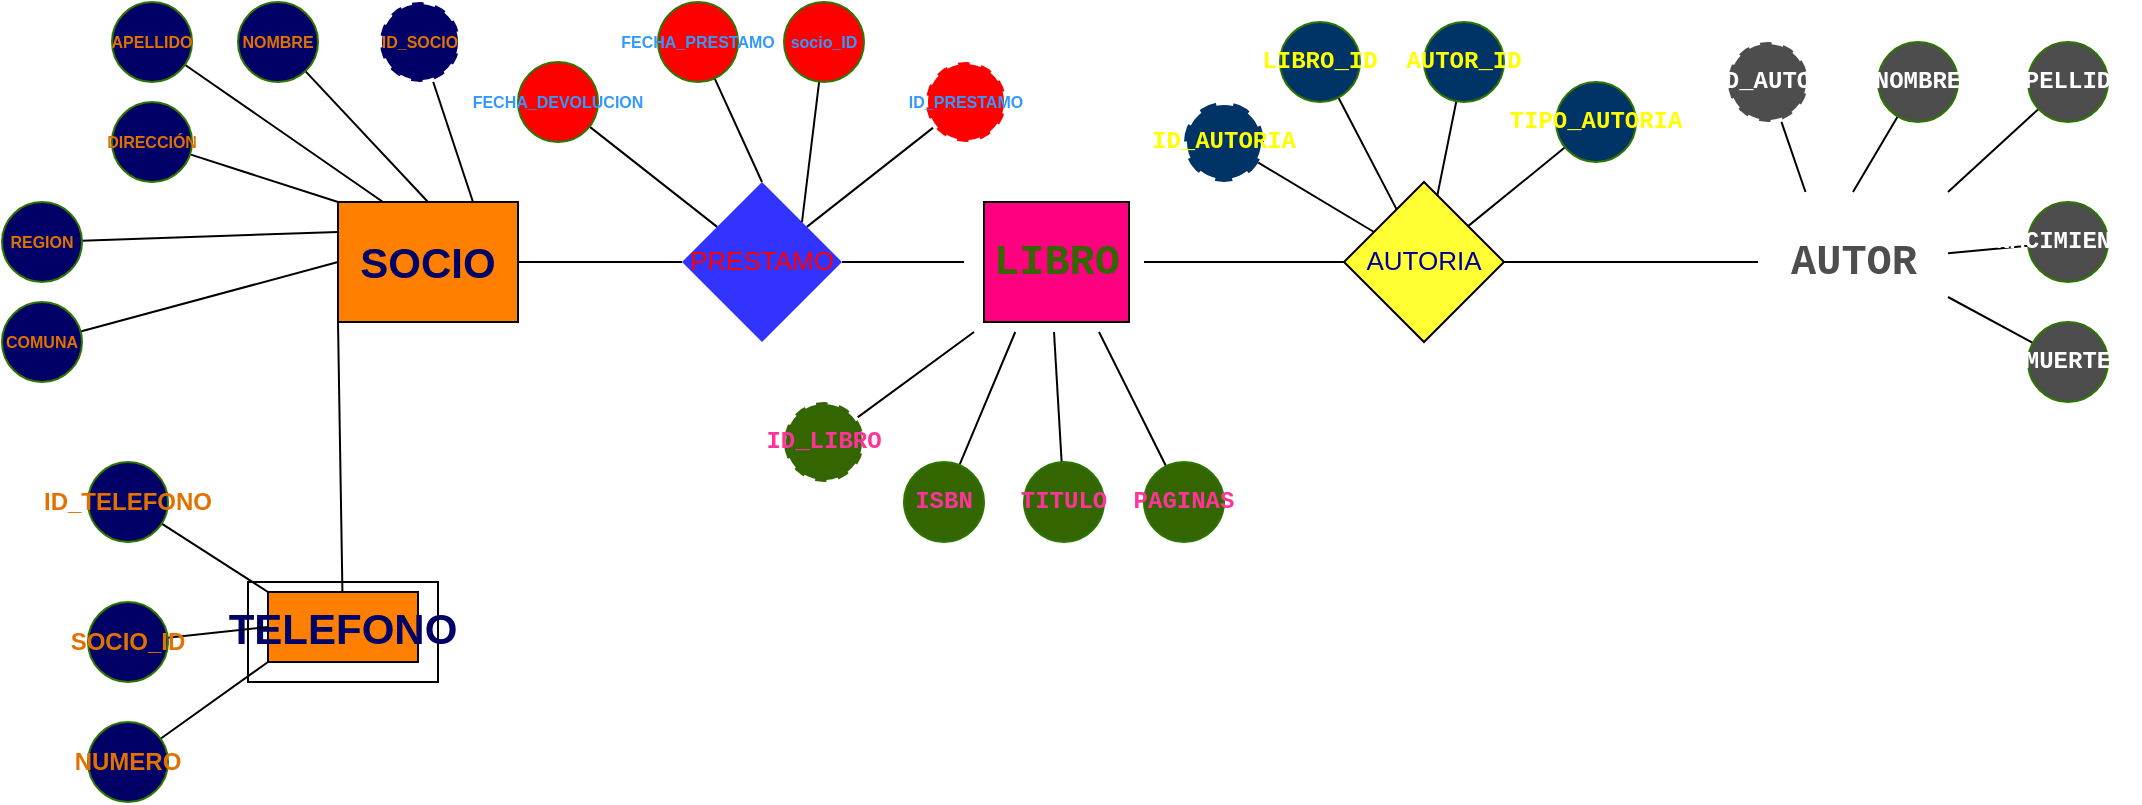 <mxfile>
    <diagram name="M.CONCEPTUAL" id="ifZ_RvvRQniIOyRxfAEJ">
        <mxGraphModel dx="1808" dy="519" grid="1" gridSize="10" guides="1" tooltips="1" connect="1" arrows="1" fold="1" page="1" pageScale="1" pageWidth="827" pageHeight="1169" math="0" shadow="0">
            <root>
                <mxCell id="jMXYteCpXjmxj21hg1ly-0"/>
                <mxCell id="jMXYteCpXjmxj21hg1ly-1" parent="jMXYteCpXjmxj21hg1ly-0"/>
                <mxCell id="OTlMGDFtMPvKa-Za5HPh-5" value="" style="rounded=0;whiteSpace=wrap;html=1;shadow=0;fontFamily=Helvetica;fontSize=13;fontColor=#FFFFFF;strokeColor=default;strokeWidth=1;fillColor=none;" parent="jMXYteCpXjmxj21hg1ly-1" vertex="1">
                    <mxGeometry x="-65" y="420" width="95" height="50" as="geometry"/>
                </mxCell>
                <mxCell id="jMXYteCpXjmxj21hg1ly-29" style="edgeStyle=none;html=1;entryX=0;entryY=0.5;entryDx=0;entryDy=0;fontFamily=Helvetica;fontSize=9;fontColor=#FFFFFF;endArrow=none;endFill=0;" parent="jMXYteCpXjmxj21hg1ly-1" target="jMXYteCpXjmxj21hg1ly-22" edge="1">
                    <mxGeometry relative="1" as="geometry">
                        <mxPoint x="383" y="260" as="sourcePoint"/>
                    </mxGeometry>
                </mxCell>
                <mxCell id="jMXYteCpXjmxj21hg1ly-4" value="SOCIO" style="rounded=0;whiteSpace=wrap;html=1;fillColor=#FF8000;fontColor=#000066;fontStyle=1;fontSize=21;" parent="jMXYteCpXjmxj21hg1ly-1" vertex="1">
                    <mxGeometry x="-20" y="230" width="90" height="60" as="geometry"/>
                </mxCell>
                <mxCell id="jMXYteCpXjmxj21hg1ly-5" value="LIBRO" style="rounded=0;whiteSpace=wrap;html=1;fontSize=21;fontStyle=1;fontFamily=Courier New;fillColor=#FF0080;fontColor=#336600;strokeColor=default;perimeterSpacing=5;strokeWidth=1;" parent="jMXYteCpXjmxj21hg1ly-1" vertex="1">
                    <mxGeometry x="303" y="230" width="72.5" height="60" as="geometry"/>
                </mxCell>
                <mxCell id="jMXYteCpXjmxj21hg1ly-6" value="AUTOR" style="rounded=0;whiteSpace=wrap;html=1;fontSize=21;fontStyle=1;fontFamily=Courier New;fillColor=#FFFFFF;fontColor=#4D4D4D;strokeColor=none;perimeterSpacing=20;strokeWidth=5;" parent="jMXYteCpXjmxj21hg1ly-1" vertex="1">
                    <mxGeometry x="697.5" y="230" width="80" height="60" as="geometry"/>
                </mxCell>
                <mxCell id="hvX7jmLXWtIoHItzf3gU-0" style="edgeStyle=none;html=1;entryX=0.75;entryY=0;entryDx=0;entryDy=0;fontSize=12;endArrow=none;endFill=0;" edge="1" parent="jMXYteCpXjmxj21hg1ly-1" source="jMXYteCpXjmxj21hg1ly-7" target="jMXYteCpXjmxj21hg1ly-4">
                    <mxGeometry relative="1" as="geometry"/>
                </mxCell>
                <mxCell id="jMXYteCpXjmxj21hg1ly-7" value="ID_SOCIO" style="ellipse;whiteSpace=wrap;html=1;aspect=fixed;shadow=0;fillColor=#000066;fontColor=#E37100;strokeColor=#FFFFFF;fontStyle=1;dashed=1;strokeWidth=2;fontSize=8;" parent="jMXYteCpXjmxj21hg1ly-1" vertex="1">
                    <mxGeometry x="1" y="130" width="40" height="40" as="geometry"/>
                </mxCell>
                <mxCell id="hvX7jmLXWtIoHItzf3gU-2" style="edgeStyle=none;html=1;entryX=0.25;entryY=0;entryDx=0;entryDy=0;fontSize=12;endArrow=none;endFill=0;" edge="1" parent="jMXYteCpXjmxj21hg1ly-1" source="jMXYteCpXjmxj21hg1ly-8" target="jMXYteCpXjmxj21hg1ly-4">
                    <mxGeometry relative="1" as="geometry"/>
                </mxCell>
                <mxCell id="jMXYteCpXjmxj21hg1ly-8" value="APELLIDO" style="ellipse;whiteSpace=wrap;html=1;aspect=fixed;shadow=0;fillColor=#000066;fontColor=#E37100;strokeColor=#2D7600;fontStyle=1;fontSize=8;" parent="jMXYteCpXjmxj21hg1ly-1" vertex="1">
                    <mxGeometry x="-133" y="130" width="40" height="40" as="geometry"/>
                </mxCell>
                <mxCell id="hvX7jmLXWtIoHItzf3gU-3" style="edgeStyle=none;html=1;entryX=0;entryY=0;entryDx=0;entryDy=0;fontSize=12;endArrow=none;endFill=0;" edge="1" parent="jMXYteCpXjmxj21hg1ly-1" source="jMXYteCpXjmxj21hg1ly-9" target="jMXYteCpXjmxj21hg1ly-4">
                    <mxGeometry relative="1" as="geometry"/>
                </mxCell>
                <mxCell id="jMXYteCpXjmxj21hg1ly-9" value="DIRECCIÓN" style="ellipse;whiteSpace=wrap;html=1;aspect=fixed;shadow=0;fillColor=#000066;fontColor=#E37100;strokeColor=#2D7600;fontStyle=1;fontSize=8;" parent="jMXYteCpXjmxj21hg1ly-1" vertex="1">
                    <mxGeometry x="-133" y="180" width="40" height="40" as="geometry"/>
                </mxCell>
                <mxCell id="hvX7jmLXWtIoHItzf3gU-6" style="edgeStyle=none;html=1;entryX=0;entryY=0;entryDx=0;entryDy=0;fontSize=12;endArrow=none;endFill=0;" edge="1" parent="jMXYteCpXjmxj21hg1ly-1" source="jMXYteCpXjmxj21hg1ly-10" target="OTlMGDFtMPvKa-Za5HPh-4">
                    <mxGeometry relative="1" as="geometry"/>
                </mxCell>
                <mxCell id="jMXYteCpXjmxj21hg1ly-10" value="ID_TELEFONO" style="ellipse;whiteSpace=wrap;html=1;aspect=fixed;shadow=0;fillColor=#000066;fontColor=#E37100;strokeColor=#2D7600;fontStyle=1" parent="jMXYteCpXjmxj21hg1ly-1" vertex="1">
                    <mxGeometry x="-145" y="360" width="40" height="40" as="geometry"/>
                </mxCell>
                <mxCell id="jMXYteCpXjmxj21hg1ly-11" style="edgeStyle=none;html=1;entryX=0;entryY=1;entryDx=0;entryDy=0;fontColor=#9E4F00;endArrow=none;endFill=0;" parent="jMXYteCpXjmxj21hg1ly-1" source="jMXYteCpXjmxj21hg1ly-12" target="jMXYteCpXjmxj21hg1ly-5" edge="1">
                    <mxGeometry relative="1" as="geometry"/>
                </mxCell>
                <mxCell id="jMXYteCpXjmxj21hg1ly-12" value="ID_LIBRO" style="ellipse;whiteSpace=wrap;html=1;aspect=fixed;shadow=0;fillColor=#336600;fontColor=#FF3399;strokeColor=#FFFFFF;fontFamily=Courier New;fontStyle=1;dashed=1;strokeWidth=2;" parent="jMXYteCpXjmxj21hg1ly-1" vertex="1">
                    <mxGeometry x="203" y="330" width="40" height="40" as="geometry"/>
                </mxCell>
                <mxCell id="OTlMGDFtMPvKa-Za5HPh-28" style="edgeStyle=none;html=1;entryX=0.25;entryY=1;entryDx=0;entryDy=0;fontFamily=Helvetica;fontSize=8;fontColor=#000099;endArrow=none;endFill=0;" parent="jMXYteCpXjmxj21hg1ly-1" source="jMXYteCpXjmxj21hg1ly-13" target="jMXYteCpXjmxj21hg1ly-5" edge="1">
                    <mxGeometry relative="1" as="geometry"/>
                </mxCell>
                <mxCell id="jMXYteCpXjmxj21hg1ly-13" value="ISBN" style="ellipse;whiteSpace=wrap;html=1;aspect=fixed;shadow=0;fillColor=#336600;fontColor=#FF3399;strokeColor=#2D7600;fontFamily=Courier New;fontStyle=1" parent="jMXYteCpXjmxj21hg1ly-1" vertex="1">
                    <mxGeometry x="263" y="360" width="40" height="40" as="geometry"/>
                </mxCell>
                <mxCell id="OTlMGDFtMPvKa-Za5HPh-29" style="edgeStyle=none;html=1;entryX=0.5;entryY=1;entryDx=0;entryDy=0;fontFamily=Helvetica;fontSize=8;fontColor=#000099;endArrow=none;endFill=0;" parent="jMXYteCpXjmxj21hg1ly-1" source="jMXYteCpXjmxj21hg1ly-14" edge="1">
                    <mxGeometry relative="1" as="geometry">
                        <mxPoint x="338" y="295" as="targetPoint"/>
                    </mxGeometry>
                </mxCell>
                <mxCell id="jMXYteCpXjmxj21hg1ly-14" value="TITULO" style="ellipse;whiteSpace=wrap;html=1;aspect=fixed;shadow=0;fillColor=#336600;fontColor=#FF3399;strokeColor=#2D7600;fontFamily=Courier New;fontStyle=1" parent="jMXYteCpXjmxj21hg1ly-1" vertex="1">
                    <mxGeometry x="323" y="360" width="40" height="40" as="geometry"/>
                </mxCell>
                <mxCell id="OTlMGDFtMPvKa-Za5HPh-30" style="edgeStyle=none;html=1;entryX=0.75;entryY=1;entryDx=0;entryDy=0;fontFamily=Helvetica;fontSize=8;fontColor=#000099;endArrow=none;endFill=0;" parent="jMXYteCpXjmxj21hg1ly-1" source="jMXYteCpXjmxj21hg1ly-15" edge="1">
                    <mxGeometry relative="1" as="geometry">
                        <mxPoint x="360.5" y="295" as="targetPoint"/>
                    </mxGeometry>
                </mxCell>
                <mxCell id="jMXYteCpXjmxj21hg1ly-15" value="PAGINAS" style="ellipse;whiteSpace=wrap;html=1;aspect=fixed;shadow=0;fillColor=#336600;fontColor=#FF3399;strokeColor=#2D7600;fontFamily=Courier New;fontStyle=1" parent="jMXYteCpXjmxj21hg1ly-1" vertex="1">
                    <mxGeometry x="383" y="360" width="40" height="40" as="geometry"/>
                </mxCell>
                <mxCell id="OTlMGDFtMPvKa-Za5HPh-38" style="edgeStyle=none;html=1;entryX=0.5;entryY=0;entryDx=0;entryDy=0;fontFamily=Helvetica;fontSize=8;fontColor=#000099;endArrow=none;endFill=0;" parent="jMXYteCpXjmxj21hg1ly-1" source="jMXYteCpXjmxj21hg1ly-17" edge="1">
                    <mxGeometry relative="1" as="geometry">
                        <mxPoint x="737.5" y="225" as="targetPoint"/>
                    </mxGeometry>
                </mxCell>
                <mxCell id="jMXYteCpXjmxj21hg1ly-17" value="NOMBRE" style="ellipse;whiteSpace=wrap;html=1;aspect=fixed;shadow=0;fillColor=#4D4D4D;fontColor=#FFFFFF;strokeColor=#2D7600;fontFamily=Courier New;fontStyle=1" parent="jMXYteCpXjmxj21hg1ly-1" vertex="1">
                    <mxGeometry x="750" y="150" width="40" height="40" as="geometry"/>
                </mxCell>
                <mxCell id="OTlMGDFtMPvKa-Za5HPh-37" style="edgeStyle=none;html=1;entryX=0.25;entryY=0;entryDx=0;entryDy=0;fontFamily=Helvetica;fontSize=8;fontColor=#000099;endArrow=none;endFill=0;" parent="jMXYteCpXjmxj21hg1ly-1" source="jMXYteCpXjmxj21hg1ly-18" edge="1">
                    <mxGeometry relative="1" as="geometry">
                        <mxPoint x="713.75" y="225" as="targetPoint"/>
                    </mxGeometry>
                </mxCell>
                <mxCell id="jMXYteCpXjmxj21hg1ly-18" value="ID_AUTOR" style="ellipse;whiteSpace=wrap;html=1;aspect=fixed;shadow=0;fillColor=#4D4D4D;fontColor=#FFFFFF;strokeColor=#FFFFFF;fontFamily=Courier New;fontStyle=1;dashed=1;strokeWidth=2;" parent="jMXYteCpXjmxj21hg1ly-1" vertex="1">
                    <mxGeometry x="675" y="150" width="40" height="40" as="geometry"/>
                </mxCell>
                <mxCell id="OTlMGDFtMPvKa-Za5HPh-40" style="edgeStyle=none;html=1;fontFamily=Helvetica;fontSize=8;fontColor=#000099;endArrow=none;endFill=0;" parent="jMXYteCpXjmxj21hg1ly-1" source="jMXYteCpXjmxj21hg1ly-19" edge="1">
                    <mxGeometry relative="1" as="geometry">
                        <mxPoint x="785" y="255.581" as="targetPoint"/>
                    </mxGeometry>
                </mxCell>
                <mxCell id="jMXYteCpXjmxj21hg1ly-19" value="NACIMIENTO" style="ellipse;whiteSpace=wrap;html=1;aspect=fixed;shadow=0;fillColor=#4D4D4D;fontColor=#FFFFFF;strokeColor=#2D7600;fontFamily=Courier New;fontStyle=1" parent="jMXYteCpXjmxj21hg1ly-1" vertex="1">
                    <mxGeometry x="825" y="230" width="40" height="40" as="geometry"/>
                </mxCell>
                <mxCell id="jMXYteCpXjmxj21hg1ly-23" style="edgeStyle=none;html=1;entryX=1;entryY=0.5;entryDx=0;entryDy=0;fontFamily=Helvetica;fontSize=13;fontColor=#FFFFFF;endArrow=none;endFill=0;" parent="jMXYteCpXjmxj21hg1ly-1" source="jMXYteCpXjmxj21hg1ly-21" target="jMXYteCpXjmxj21hg1ly-4" edge="1">
                    <mxGeometry relative="1" as="geometry"/>
                </mxCell>
                <mxCell id="jMXYteCpXjmxj21hg1ly-28" style="edgeStyle=none;html=1;entryX=0;entryY=0.5;entryDx=0;entryDy=0;fontFamily=Helvetica;fontSize=9;fontColor=#FFFFFF;endArrow=none;endFill=0;" parent="jMXYteCpXjmxj21hg1ly-1" source="jMXYteCpXjmxj21hg1ly-21" edge="1">
                    <mxGeometry relative="1" as="geometry">
                        <mxPoint x="293" y="260" as="targetPoint"/>
                    </mxGeometry>
                </mxCell>
                <mxCell id="jMXYteCpXjmxj21hg1ly-21" value="&lt;font face=&quot;Helvetica&quot; style=&quot;font-size: 13px;&quot;&gt;PRESTAMO&lt;/font&gt;" style="rhombus;whiteSpace=wrap;html=1;shadow=0;fontFamily=Courier New;fontSize=13;fontColor=#FF0000;fillColor=#3333FF;strokeColor=none;" parent="jMXYteCpXjmxj21hg1ly-1" vertex="1">
                    <mxGeometry x="152" y="220" width="80" height="80" as="geometry"/>
                </mxCell>
                <mxCell id="jMXYteCpXjmxj21hg1ly-32" style="edgeStyle=none;html=1;entryX=0;entryY=0.5;entryDx=0;entryDy=0;fontFamily=Helvetica;fontSize=9;fontColor=#FFFFFF;endArrow=none;endFill=0;" parent="jMXYteCpXjmxj21hg1ly-1" source="jMXYteCpXjmxj21hg1ly-22" edge="1">
                    <mxGeometry relative="1" as="geometry">
                        <mxPoint x="690" y="260" as="targetPoint"/>
                    </mxGeometry>
                </mxCell>
                <mxCell id="jMXYteCpXjmxj21hg1ly-22" value="&lt;font face=&quot;Helvetica&quot; style=&quot;font-size: 13px&quot;&gt;AUTORIA&lt;/font&gt;" style="rhombus;whiteSpace=wrap;html=1;shadow=0;fontFamily=Courier New;fontSize=13;fontColor=#000099;fillColor=#FFFF33;" parent="jMXYteCpXjmxj21hg1ly-1" vertex="1">
                    <mxGeometry x="483" y="220" width="80" height="80" as="geometry"/>
                </mxCell>
                <mxCell id="hvX7jmLXWtIoHItzf3gU-1" style="edgeStyle=none;html=1;entryX=0.5;entryY=0;entryDx=0;entryDy=0;fontSize=12;endArrow=none;endFill=0;" edge="1" parent="jMXYteCpXjmxj21hg1ly-1" source="OTlMGDFtMPvKa-Za5HPh-1" target="jMXYteCpXjmxj21hg1ly-4">
                    <mxGeometry relative="1" as="geometry"/>
                </mxCell>
                <mxCell id="OTlMGDFtMPvKa-Za5HPh-1" value="NOMBRE" style="ellipse;whiteSpace=wrap;html=1;aspect=fixed;shadow=0;fillColor=#000066;fontColor=#E37100;strokeColor=#2D7600;fontStyle=1;fontSize=8;" parent="jMXYteCpXjmxj21hg1ly-1" vertex="1">
                    <mxGeometry x="-70" y="130" width="40" height="40" as="geometry"/>
                </mxCell>
                <mxCell id="hvX7jmLXWtIoHItzf3gU-4" style="edgeStyle=none;html=1;entryX=0;entryY=0.25;entryDx=0;entryDy=0;fontSize=12;endArrow=none;endFill=0;" edge="1" parent="jMXYteCpXjmxj21hg1ly-1" source="OTlMGDFtMPvKa-Za5HPh-2" target="jMXYteCpXjmxj21hg1ly-4">
                    <mxGeometry relative="1" as="geometry"/>
                </mxCell>
                <mxCell id="OTlMGDFtMPvKa-Za5HPh-2" value="REGION" style="ellipse;whiteSpace=wrap;html=1;aspect=fixed;shadow=0;fillColor=#000066;fontColor=#E37100;strokeColor=#2D7600;fontStyle=1;fontSize=8;" parent="jMXYteCpXjmxj21hg1ly-1" vertex="1">
                    <mxGeometry x="-188" y="230" width="40" height="40" as="geometry"/>
                </mxCell>
                <mxCell id="hvX7jmLXWtIoHItzf3gU-5" style="edgeStyle=none;html=1;entryX=0;entryY=0.5;entryDx=0;entryDy=0;fontSize=12;endArrow=none;endFill=0;" edge="1" parent="jMXYteCpXjmxj21hg1ly-1" source="OTlMGDFtMPvKa-Za5HPh-3" target="jMXYteCpXjmxj21hg1ly-4">
                    <mxGeometry relative="1" as="geometry"/>
                </mxCell>
                <mxCell id="OTlMGDFtMPvKa-Za5HPh-3" value="COMUNA" style="ellipse;whiteSpace=wrap;html=1;aspect=fixed;shadow=0;fillColor=#000066;fontColor=#E37100;strokeColor=#2D7600;fontStyle=1;fontSize=8;" parent="jMXYteCpXjmxj21hg1ly-1" vertex="1">
                    <mxGeometry x="-188" y="280" width="40" height="40" as="geometry"/>
                </mxCell>
                <mxCell id="OTlMGDFtMPvKa-Za5HPh-9" style="edgeStyle=none;html=1;entryX=0;entryY=1;entryDx=0;entryDy=0;fontFamily=Helvetica;fontSize=9;fontColor=#FFFFFF;endArrow=none;endFill=0;" parent="jMXYteCpXjmxj21hg1ly-1" source="OTlMGDFtMPvKa-Za5HPh-4" target="jMXYteCpXjmxj21hg1ly-4" edge="1">
                    <mxGeometry relative="1" as="geometry"/>
                </mxCell>
                <mxCell id="OTlMGDFtMPvKa-Za5HPh-4" value="TELEFONO" style="rounded=0;whiteSpace=wrap;html=1;fillColor=#FF8000;fontColor=#000066;fontStyle=1;fontSize=21;" parent="jMXYteCpXjmxj21hg1ly-1" vertex="1">
                    <mxGeometry x="-55" y="425" width="75" height="35" as="geometry"/>
                </mxCell>
                <mxCell id="hvX7jmLXWtIoHItzf3gU-7" style="edgeStyle=none;html=1;entryX=0;entryY=0.5;entryDx=0;entryDy=0;fontSize=12;endArrow=none;endFill=0;" edge="1" parent="jMXYteCpXjmxj21hg1ly-1" source="OTlMGDFtMPvKa-Za5HPh-7" target="OTlMGDFtMPvKa-Za5HPh-4">
                    <mxGeometry relative="1" as="geometry"/>
                </mxCell>
                <mxCell id="OTlMGDFtMPvKa-Za5HPh-7" value="SOCIO_ID" style="ellipse;whiteSpace=wrap;html=1;aspect=fixed;shadow=0;fillColor=#000066;fontColor=#E37100;strokeColor=#2D7600;fontStyle=1" parent="jMXYteCpXjmxj21hg1ly-1" vertex="1">
                    <mxGeometry x="-145" y="430" width="40" height="40" as="geometry"/>
                </mxCell>
                <mxCell id="hvX7jmLXWtIoHItzf3gU-8" style="edgeStyle=none;html=1;entryX=0;entryY=1;entryDx=0;entryDy=0;fontSize=12;endArrow=none;endFill=0;" edge="1" parent="jMXYteCpXjmxj21hg1ly-1" source="OTlMGDFtMPvKa-Za5HPh-8" target="OTlMGDFtMPvKa-Za5HPh-4">
                    <mxGeometry relative="1" as="geometry"/>
                </mxCell>
                <mxCell id="OTlMGDFtMPvKa-Za5HPh-8" value="NUMERO" style="ellipse;whiteSpace=wrap;html=1;aspect=fixed;shadow=0;fillColor=#000066;fontColor=#E37100;strokeColor=#2D7600;fontStyle=1" parent="jMXYteCpXjmxj21hg1ly-1" vertex="1">
                    <mxGeometry x="-145" y="490" width="40" height="40" as="geometry"/>
                </mxCell>
                <mxCell id="hvX7jmLXWtIoHItzf3gU-10" style="edgeStyle=none;html=1;fontSize=12;endArrow=none;endFill=0;" edge="1" parent="jMXYteCpXjmxj21hg1ly-1" source="OTlMGDFtMPvKa-Za5HPh-12" target="jMXYteCpXjmxj21hg1ly-21">
                    <mxGeometry relative="1" as="geometry"/>
                </mxCell>
                <mxCell id="OTlMGDFtMPvKa-Za5HPh-12" value="ID_PRESTAMO" style="ellipse;whiteSpace=wrap;html=1;aspect=fixed;shadow=0;fillColor=#FF0000;fontColor=#3399FF;strokeColor=#FFFFFF;fontStyle=1;dashed=1;strokeWidth=2;fontSize=8;" parent="jMXYteCpXjmxj21hg1ly-1" vertex="1">
                    <mxGeometry x="274" y="160" width="40" height="40" as="geometry"/>
                </mxCell>
                <mxCell id="UbWU7qUBT0DxBCTHuFrs-1" style="edgeStyle=none;html=1;entryX=0.5;entryY=0;entryDx=0;entryDy=0;fontSize=12;endArrow=none;endFill=0;" edge="1" parent="jMXYteCpXjmxj21hg1ly-1" source="OTlMGDFtMPvKa-Za5HPh-13" target="jMXYteCpXjmxj21hg1ly-21">
                    <mxGeometry relative="1" as="geometry"/>
                </mxCell>
                <mxCell id="OTlMGDFtMPvKa-Za5HPh-13" value="FECHA_PRESTAMO" style="ellipse;whiteSpace=wrap;html=1;aspect=fixed;shadow=0;fillColor=#FF0000;fontColor=#3399FF;strokeColor=#2D7600;fontStyle=1;fontSize=8;" parent="jMXYteCpXjmxj21hg1ly-1" vertex="1">
                    <mxGeometry x="140" y="130" width="40" height="40" as="geometry"/>
                </mxCell>
                <mxCell id="hvX7jmLXWtIoHItzf3gU-9" style="edgeStyle=none;html=1;entryX=1;entryY=0;entryDx=0;entryDy=0;fontSize=12;endArrow=none;endFill=0;" edge="1" parent="jMXYteCpXjmxj21hg1ly-1" source="OTlMGDFtMPvKa-Za5HPh-14" target="jMXYteCpXjmxj21hg1ly-21">
                    <mxGeometry relative="1" as="geometry"/>
                </mxCell>
                <mxCell id="OTlMGDFtMPvKa-Za5HPh-14" value="socio_ID" style="ellipse;whiteSpace=wrap;html=1;aspect=fixed;shadow=0;fillColor=#FF0000;fontColor=#3399FF;strokeColor=#2D7600;fontStyle=1;fontSize=8;" parent="jMXYteCpXjmxj21hg1ly-1" vertex="1">
                    <mxGeometry x="203" y="130" width="40" height="40" as="geometry"/>
                </mxCell>
                <mxCell id="UbWU7qUBT0DxBCTHuFrs-0" style="edgeStyle=none;html=1;fontSize=12;endArrow=none;endFill=0;" edge="1" parent="jMXYteCpXjmxj21hg1ly-1" source="OTlMGDFtMPvKa-Za5HPh-15" target="jMXYteCpXjmxj21hg1ly-21">
                    <mxGeometry relative="1" as="geometry"/>
                </mxCell>
                <mxCell id="OTlMGDFtMPvKa-Za5HPh-15" value="FECHA_DEVOLUCION" style="ellipse;whiteSpace=wrap;html=1;aspect=fixed;shadow=0;fillColor=#FF0000;fontColor=#3399FF;strokeColor=#2D7600;fontStyle=1;fontSize=8;" parent="jMXYteCpXjmxj21hg1ly-1" vertex="1">
                    <mxGeometry x="70" y="160" width="40" height="40" as="geometry"/>
                </mxCell>
                <mxCell id="OTlMGDFtMPvKa-Za5HPh-33" style="edgeStyle=none;html=1;fontFamily=Helvetica;fontSize=8;fontColor=#000099;endArrow=none;endFill=0;" parent="jMXYteCpXjmxj21hg1ly-1" source="OTlMGDFtMPvKa-Za5HPh-17" target="jMXYteCpXjmxj21hg1ly-22" edge="1">
                    <mxGeometry relative="1" as="geometry"/>
                </mxCell>
                <mxCell id="OTlMGDFtMPvKa-Za5HPh-17" value="ID_AUTORIA" style="ellipse;whiteSpace=wrap;html=1;aspect=fixed;shadow=0;fillColor=#003366;fontColor=#FFFF00;strokeColor=#FFFFFF;fontFamily=Courier New;fontStyle=1;strokeWidth=3;dashed=1;" parent="jMXYteCpXjmxj21hg1ly-1" vertex="1">
                    <mxGeometry x="403" y="180" width="40" height="40" as="geometry"/>
                </mxCell>
                <mxCell id="OTlMGDFtMPvKa-Za5HPh-34" style="edgeStyle=none;html=1;fontFamily=Helvetica;fontSize=8;fontColor=#000099;endArrow=none;endFill=0;" parent="jMXYteCpXjmxj21hg1ly-1" source="OTlMGDFtMPvKa-Za5HPh-18" target="jMXYteCpXjmxj21hg1ly-22" edge="1">
                    <mxGeometry relative="1" as="geometry"/>
                </mxCell>
                <mxCell id="OTlMGDFtMPvKa-Za5HPh-18" value="LIBRO_ID" style="ellipse;whiteSpace=wrap;html=1;aspect=fixed;shadow=0;fillColor=#003366;fontColor=#FFFF00;strokeColor=#2D7600;fontFamily=Courier New;fontStyle=1" parent="jMXYteCpXjmxj21hg1ly-1" vertex="1">
                    <mxGeometry x="451" y="140" width="40" height="40" as="geometry"/>
                </mxCell>
                <mxCell id="OTlMGDFtMPvKa-Za5HPh-35" style="edgeStyle=none;html=1;fontFamily=Helvetica;fontSize=8;fontColor=#000099;endArrow=none;endFill=0;" parent="jMXYteCpXjmxj21hg1ly-1" source="OTlMGDFtMPvKa-Za5HPh-19" target="jMXYteCpXjmxj21hg1ly-22" edge="1">
                    <mxGeometry relative="1" as="geometry"/>
                </mxCell>
                <mxCell id="OTlMGDFtMPvKa-Za5HPh-19" value="AUTOR_ID" style="ellipse;whiteSpace=wrap;html=1;aspect=fixed;shadow=0;fillColor=#003366;fontColor=#FFFF00;strokeColor=#2D7600;fontFamily=Courier New;fontStyle=1" parent="jMXYteCpXjmxj21hg1ly-1" vertex="1">
                    <mxGeometry x="523" y="140" width="40" height="40" as="geometry"/>
                </mxCell>
                <mxCell id="OTlMGDFtMPvKa-Za5HPh-36" style="edgeStyle=none;html=1;fontFamily=Helvetica;fontSize=8;fontColor=#000099;endArrow=none;endFill=0;" parent="jMXYteCpXjmxj21hg1ly-1" source="OTlMGDFtMPvKa-Za5HPh-20" target="jMXYteCpXjmxj21hg1ly-22" edge="1">
                    <mxGeometry relative="1" as="geometry"/>
                </mxCell>
                <mxCell id="OTlMGDFtMPvKa-Za5HPh-20" value="TIPO_AUTORIA" style="ellipse;whiteSpace=wrap;html=1;aspect=fixed;shadow=0;fillColor=#003366;fontColor=#FFFF00;strokeColor=#2D7600;fontFamily=Courier New;fontStyle=1" parent="jMXYteCpXjmxj21hg1ly-1" vertex="1">
                    <mxGeometry x="589" y="170" width="40" height="40" as="geometry"/>
                </mxCell>
                <mxCell id="OTlMGDFtMPvKa-Za5HPh-39" style="edgeStyle=none;html=1;entryX=1;entryY=0;entryDx=0;entryDy=0;fontFamily=Helvetica;fontSize=8;fontColor=#000099;endArrow=none;endFill=0;" parent="jMXYteCpXjmxj21hg1ly-1" source="OTlMGDFtMPvKa-Za5HPh-21" edge="1">
                    <mxGeometry relative="1" as="geometry">
                        <mxPoint x="785" y="225" as="targetPoint"/>
                    </mxGeometry>
                </mxCell>
                <mxCell id="OTlMGDFtMPvKa-Za5HPh-21" value="APELLIDO" style="ellipse;whiteSpace=wrap;html=1;aspect=fixed;shadow=0;fillColor=#4D4D4D;fontColor=#FFFFFF;strokeColor=#2D7600;fontFamily=Courier New;fontStyle=1" parent="jMXYteCpXjmxj21hg1ly-1" vertex="1">
                    <mxGeometry x="825" y="150" width="40" height="40" as="geometry"/>
                </mxCell>
                <mxCell id="OTlMGDFtMPvKa-Za5HPh-41" style="edgeStyle=none;html=1;entryX=1;entryY=0.75;entryDx=0;entryDy=0;fontFamily=Helvetica;fontSize=8;fontColor=#000099;endArrow=none;endFill=0;" parent="jMXYteCpXjmxj21hg1ly-1" source="OTlMGDFtMPvKa-Za5HPh-22" edge="1">
                    <mxGeometry relative="1" as="geometry">
                        <mxPoint x="785" y="277.5" as="targetPoint"/>
                    </mxGeometry>
                </mxCell>
                <mxCell id="OTlMGDFtMPvKa-Za5HPh-22" value="MUERTE" style="ellipse;whiteSpace=wrap;html=1;aspect=fixed;shadow=0;fillColor=#4D4D4D;fontColor=#FFFFFF;strokeColor=#2D7600;fontFamily=Courier New;fontStyle=1" parent="jMXYteCpXjmxj21hg1ly-1" vertex="1">
                    <mxGeometry x="825" y="290" width="40" height="40" as="geometry"/>
                </mxCell>
            </root>
        </mxGraphModel>
    </diagram>
    <diagram name="M.LOGICO" id="vaXPRzPeeJIRYVYCT2vU">
        <mxGraphModel dx="4382" dy="1880" grid="1" gridSize="10" guides="1" tooltips="1" connect="1" arrows="1" fold="1" page="1" pageScale="1" pageWidth="827" pageHeight="1169" math="0" shadow="0">
            <root>
                <mxCell id="4zWYV_KmmkNGn2d_5KNo-0"/>
                <mxCell id="4zWYV_KmmkNGn2d_5KNo-1" parent="4zWYV_KmmkNGn2d_5KNo-0"/>
                <mxCell id="4zWYV_KmmkNGn2d_5KNo-68" value="TELÉFONO" style="shape=table;startSize=30;container=1;collapsible=0;childLayout=tableLayout;fixedRows=1;rowLines=0;fontStyle=1;align=center;pointerEvents=1;shadow=0;fontFamily=Helvetica;fontSize=17;fontColor=#FFFFFF;strokeColor=#FFFFFF;strokeWidth=3;fillColor=#FF8000;labelBackgroundColor=none;labelBorderColor=none;" parent="4zWYV_KmmkNGn2d_5KNo-1" vertex="1">
                    <mxGeometry x="-720" y="484" width="180" height="120" as="geometry"/>
                </mxCell>
                <mxCell id="4zWYV_KmmkNGn2d_5KNo-69" value="" style="shape=partialRectangle;html=1;whiteSpace=wrap;collapsible=0;dropTarget=0;pointerEvents=1;fillColor=none;top=0;left=0;bottom=1;right=0;points=[[0,0.5],[1,0.5]];portConstraint=eastwest;shadow=0;dashed=1;fontFamily=Helvetica;fontSize=14;fontColor=#000099;strokeColor=#FFFFFF;strokeWidth=3;" parent="4zWYV_KmmkNGn2d_5KNo-68" vertex="1">
                    <mxGeometry y="30" width="180" height="30" as="geometry"/>
                </mxCell>
                <mxCell id="4zWYV_KmmkNGn2d_5KNo-70" value="" style="shape=partialRectangle;html=1;whiteSpace=wrap;connectable=0;fillColor=none;top=0;left=0;bottom=0;right=0;overflow=hidden;pointerEvents=1;shadow=0;dashed=1;fontFamily=Helvetica;fontSize=12;fontColor=#FFFFFF;strokeColor=#FFFFFF;strokeWidth=3;" parent="4zWYV_KmmkNGn2d_5KNo-69" vertex="1">
                    <mxGeometry width="20" height="30" as="geometry">
                        <mxRectangle width="20" height="30" as="alternateBounds"/>
                    </mxGeometry>
                </mxCell>
                <mxCell id="4zWYV_KmmkNGn2d_5KNo-71" value="ID_TELEFONO" style="shape=partialRectangle;html=1;whiteSpace=wrap;connectable=0;fillColor=none;top=0;left=0;bottom=0;right=0;align=left;spacingLeft=6;overflow=hidden;pointerEvents=1;shadow=0;dashed=1;fontFamily=Helvetica;fontSize=12;fontColor=#FFFFFF;strokeColor=#FFFFFF;strokeWidth=3;" parent="4zWYV_KmmkNGn2d_5KNo-69" vertex="1">
                    <mxGeometry x="20" width="160" height="30" as="geometry">
                        <mxRectangle width="160" height="30" as="alternateBounds"/>
                    </mxGeometry>
                </mxCell>
                <mxCell id="4zWYV_KmmkNGn2d_5KNo-72" value="" style="shape=partialRectangle;html=1;whiteSpace=wrap;collapsible=0;dropTarget=0;pointerEvents=1;fillColor=none;top=0;left=0;bottom=0;right=0;points=[[0,0.5],[1,0.5]];portConstraint=eastwest;shadow=0;dashed=1;fontFamily=Helvetica;fontSize=8;fontColor=#000099;strokeColor=#FFFFFF;strokeWidth=3;" parent="4zWYV_KmmkNGn2d_5KNo-68" vertex="1">
                    <mxGeometry y="60" width="180" height="30" as="geometry"/>
                </mxCell>
                <mxCell id="4zWYV_KmmkNGn2d_5KNo-73" value="" style="shape=partialRectangle;html=1;whiteSpace=wrap;connectable=0;fillColor=none;top=0;left=0;bottom=0;right=0;overflow=hidden;pointerEvents=1;shadow=0;dashed=1;fontFamily=Helvetica;fontSize=12;fontColor=#FFFFFF;strokeColor=#FFFFFF;strokeWidth=3;" parent="4zWYV_KmmkNGn2d_5KNo-72" vertex="1">
                    <mxGeometry width="20" height="30" as="geometry">
                        <mxRectangle width="20" height="30" as="alternateBounds"/>
                    </mxGeometry>
                </mxCell>
                <mxCell id="4zWYV_KmmkNGn2d_5KNo-74" value="SOCIO_ID" style="shape=partialRectangle;html=1;whiteSpace=wrap;connectable=0;fillColor=none;top=0;left=0;bottom=0;right=0;align=left;spacingLeft=6;overflow=hidden;pointerEvents=1;shadow=0;dashed=1;fontFamily=Helvetica;fontSize=12;fontColor=#FFFFFF;strokeColor=#FFFFFF;strokeWidth=3;" parent="4zWYV_KmmkNGn2d_5KNo-72" vertex="1">
                    <mxGeometry x="20" width="160" height="30" as="geometry">
                        <mxRectangle width="160" height="30" as="alternateBounds"/>
                    </mxGeometry>
                </mxCell>
                <mxCell id="4zWYV_KmmkNGn2d_5KNo-75" value="" style="shape=partialRectangle;html=1;whiteSpace=wrap;collapsible=0;dropTarget=0;pointerEvents=1;fillColor=none;top=0;left=0;bottom=0;right=0;points=[[0,0.5],[1,0.5]];portConstraint=eastwest;shadow=0;dashed=1;fontFamily=Helvetica;fontSize=8;fontColor=#000099;strokeColor=#FFFFFF;strokeWidth=3;" parent="4zWYV_KmmkNGn2d_5KNo-68" vertex="1">
                    <mxGeometry y="90" width="180" height="30" as="geometry"/>
                </mxCell>
                <mxCell id="4zWYV_KmmkNGn2d_5KNo-76" value="" style="shape=partialRectangle;html=1;whiteSpace=wrap;connectable=0;fillColor=none;top=0;left=0;bottom=0;right=0;overflow=hidden;pointerEvents=1;shadow=0;dashed=1;fontFamily=Helvetica;fontSize=12;fontColor=#FFFFFF;strokeColor=#FFFFFF;strokeWidth=3;" parent="4zWYV_KmmkNGn2d_5KNo-75" vertex="1">
                    <mxGeometry width="20" height="30" as="geometry">
                        <mxRectangle width="20" height="30" as="alternateBounds"/>
                    </mxGeometry>
                </mxCell>
                <mxCell id="4zWYV_KmmkNGn2d_5KNo-77" value="NUMERO" style="shape=partialRectangle;html=1;whiteSpace=wrap;connectable=0;fillColor=none;top=0;left=0;bottom=0;right=0;align=left;spacingLeft=6;overflow=hidden;pointerEvents=1;shadow=0;dashed=1;fontFamily=Helvetica;fontSize=12;fontColor=#FFFFFF;strokeColor=#FFFFFF;strokeWidth=3;" parent="4zWYV_KmmkNGn2d_5KNo-75" vertex="1">
                    <mxGeometry x="20" width="160" height="30" as="geometry">
                        <mxRectangle width="160" height="30" as="alternateBounds"/>
                    </mxGeometry>
                </mxCell>
                <mxCell id="4zWYV_KmmkNGn2d_5KNo-103" value="SOCIO" style="shape=table;startSize=30;container=1;collapsible=0;childLayout=tableLayout;fixedRows=1;rowLines=0;fontStyle=1;align=center;pointerEvents=1;shadow=0;fontFamily=Helvetica;fontSize=17;fontColor=#FFFFFF;strokeColor=#FFFFFF;strokeWidth=3;fillColor=#FF8000;labelBackgroundColor=none;labelBorderColor=none;" parent="4zWYV_KmmkNGn2d_5KNo-1" vertex="1">
                    <mxGeometry x="-385" y="484" width="180" height="240" as="geometry"/>
                </mxCell>
                <mxCell id="4zWYV_KmmkNGn2d_5KNo-104" value="" style="shape=partialRectangle;html=1;whiteSpace=wrap;collapsible=0;dropTarget=0;pointerEvents=1;fillColor=none;top=0;left=0;bottom=1;right=0;points=[[0,0.5],[1,0.5]];portConstraint=eastwest;shadow=0;dashed=1;fontFamily=Helvetica;fontSize=14;fontColor=#000099;strokeColor=#FFFFFF;strokeWidth=3;" parent="4zWYV_KmmkNGn2d_5KNo-103" vertex="1">
                    <mxGeometry y="30" width="180" height="30" as="geometry"/>
                </mxCell>
                <mxCell id="4zWYV_KmmkNGn2d_5KNo-105" value="" style="shape=partialRectangle;html=1;whiteSpace=wrap;connectable=0;fillColor=none;top=0;left=0;bottom=0;right=0;overflow=hidden;pointerEvents=1;shadow=0;dashed=1;fontFamily=Helvetica;fontSize=12;fontColor=#FFFFFF;strokeColor=#FFFFFF;strokeWidth=3;" parent="4zWYV_KmmkNGn2d_5KNo-104" vertex="1">
                    <mxGeometry width="40" height="30" as="geometry">
                        <mxRectangle width="40" height="30" as="alternateBounds"/>
                    </mxGeometry>
                </mxCell>
                <mxCell id="4zWYV_KmmkNGn2d_5KNo-106" value="ID_SOCIO" style="shape=partialRectangle;html=1;whiteSpace=wrap;connectable=0;fillColor=none;top=0;left=0;bottom=0;right=0;align=left;spacingLeft=6;overflow=hidden;pointerEvents=1;shadow=0;dashed=1;fontFamily=Helvetica;fontSize=12;fontColor=#FFFFFF;strokeColor=#FFFFFF;strokeWidth=3;" parent="4zWYV_KmmkNGn2d_5KNo-104" vertex="1">
                    <mxGeometry x="40" width="140" height="30" as="geometry">
                        <mxRectangle width="140" height="30" as="alternateBounds"/>
                    </mxGeometry>
                </mxCell>
                <mxCell id="4zWYV_KmmkNGn2d_5KNo-107" value="" style="shape=partialRectangle;html=1;whiteSpace=wrap;collapsible=0;dropTarget=0;pointerEvents=1;fillColor=none;top=0;left=0;bottom=0;right=0;points=[[0,0.5],[1,0.5]];portConstraint=eastwest;shadow=0;dashed=1;fontFamily=Helvetica;fontSize=8;fontColor=#000099;strokeColor=#FFFFFF;strokeWidth=3;" parent="4zWYV_KmmkNGn2d_5KNo-103" vertex="1">
                    <mxGeometry y="60" width="180" height="30" as="geometry"/>
                </mxCell>
                <mxCell id="4zWYV_KmmkNGn2d_5KNo-108" value="" style="shape=partialRectangle;html=1;whiteSpace=wrap;connectable=0;fillColor=none;top=0;left=0;bottom=0;right=0;overflow=hidden;pointerEvents=1;shadow=0;dashed=1;fontFamily=Helvetica;fontSize=12;fontColor=#FFFFFF;strokeColor=#FFFFFF;strokeWidth=3;" parent="4zWYV_KmmkNGn2d_5KNo-107" vertex="1">
                    <mxGeometry width="40" height="30" as="geometry">
                        <mxRectangle width="40" height="30" as="alternateBounds"/>
                    </mxGeometry>
                </mxCell>
                <mxCell id="4zWYV_KmmkNGn2d_5KNo-109" value="NOMBRE" style="shape=partialRectangle;html=1;whiteSpace=wrap;connectable=0;fillColor=none;top=0;left=0;bottom=0;right=0;align=left;spacingLeft=6;overflow=hidden;pointerEvents=1;shadow=0;dashed=1;fontFamily=Helvetica;fontSize=12;fontColor=#FFFFFF;strokeColor=#FFFFFF;strokeWidth=3;" parent="4zWYV_KmmkNGn2d_5KNo-107" vertex="1">
                    <mxGeometry x="40" width="140" height="30" as="geometry">
                        <mxRectangle width="140" height="30" as="alternateBounds"/>
                    </mxGeometry>
                </mxCell>
                <mxCell id="4zWYV_KmmkNGn2d_5KNo-115" value="" style="shape=partialRectangle;collapsible=0;dropTarget=0;pointerEvents=0;fillColor=none;top=0;left=0;bottom=0;right=0;points=[[0,0.5],[1,0.5]];portConstraint=eastwest;shadow=0;labelBackgroundColor=none;labelBorderColor=none;fontFamily=Helvetica;fontSize=12;fontColor=#FFFFFF;strokeColor=#FFFFFF;strokeWidth=3;" parent="4zWYV_KmmkNGn2d_5KNo-103" vertex="1">
                    <mxGeometry y="90" width="180" height="30" as="geometry"/>
                </mxCell>
                <mxCell id="4zWYV_KmmkNGn2d_5KNo-116" value="" style="shape=partialRectangle;connectable=0;fillColor=none;top=0;left=0;bottom=0;right=0;editable=1;overflow=hidden;shadow=0;labelBackgroundColor=none;labelBorderColor=none;fontFamily=Helvetica;fontSize=12;fontColor=#FFFFFF;strokeColor=#FFFFFF;strokeWidth=3;" parent="4zWYV_KmmkNGn2d_5KNo-115" vertex="1">
                    <mxGeometry width="40" height="30" as="geometry">
                        <mxRectangle width="40" height="30" as="alternateBounds"/>
                    </mxGeometry>
                </mxCell>
                <mxCell id="4zWYV_KmmkNGn2d_5KNo-117" value="APELLIDO" style="shape=partialRectangle;connectable=0;fillColor=none;top=0;left=0;bottom=0;right=0;align=left;spacingLeft=6;overflow=hidden;shadow=0;labelBackgroundColor=none;labelBorderColor=none;fontFamily=Helvetica;fontSize=12;fontColor=#FFFFFF;strokeColor=#FFFFFF;strokeWidth=3;" parent="4zWYV_KmmkNGn2d_5KNo-115" vertex="1">
                    <mxGeometry x="40" width="140" height="30" as="geometry">
                        <mxRectangle width="140" height="30" as="alternateBounds"/>
                    </mxGeometry>
                </mxCell>
                <mxCell id="4zWYV_KmmkNGn2d_5KNo-110" value="" style="shape=partialRectangle;html=1;whiteSpace=wrap;collapsible=0;dropTarget=0;pointerEvents=1;fillColor=none;top=0;left=0;bottom=0;right=0;points=[[0,0.5],[1,0.5]];portConstraint=eastwest;shadow=0;dashed=1;fontFamily=Helvetica;fontSize=8;fontColor=#000099;strokeColor=#FFFFFF;strokeWidth=3;" parent="4zWYV_KmmkNGn2d_5KNo-103" vertex="1">
                    <mxGeometry y="120" width="180" height="30" as="geometry"/>
                </mxCell>
                <mxCell id="4zWYV_KmmkNGn2d_5KNo-111" value="" style="shape=partialRectangle;html=1;whiteSpace=wrap;connectable=0;fillColor=none;top=0;left=0;bottom=0;right=0;overflow=hidden;pointerEvents=1;shadow=0;dashed=1;fontFamily=Helvetica;fontSize=12;fontColor=#FFFFFF;strokeColor=#FFFFFF;strokeWidth=3;" parent="4zWYV_KmmkNGn2d_5KNo-110" vertex="1">
                    <mxGeometry width="40" height="30" as="geometry">
                        <mxRectangle width="40" height="30" as="alternateBounds"/>
                    </mxGeometry>
                </mxCell>
                <mxCell id="4zWYV_KmmkNGn2d_5KNo-112" value="DIRECCION" style="shape=partialRectangle;html=1;whiteSpace=wrap;connectable=0;fillColor=none;top=0;left=0;bottom=0;right=0;align=left;spacingLeft=6;overflow=hidden;pointerEvents=1;shadow=0;dashed=1;fontFamily=Helvetica;fontSize=12;fontColor=#FFFFFF;strokeColor=#FFFFFF;strokeWidth=3;" parent="4zWYV_KmmkNGn2d_5KNo-110" vertex="1">
                    <mxGeometry x="40" width="140" height="30" as="geometry">
                        <mxRectangle width="140" height="30" as="alternateBounds"/>
                    </mxGeometry>
                </mxCell>
                <mxCell id="4zWYV_KmmkNGn2d_5KNo-118" value="" style="shape=partialRectangle;collapsible=0;dropTarget=0;pointerEvents=0;fillColor=none;top=0;left=0;bottom=0;right=0;points=[[0,0.5],[1,0.5]];portConstraint=eastwest;shadow=0;labelBackgroundColor=none;labelBorderColor=none;fontFamily=Helvetica;fontSize=12;fontColor=#FFFFFF;strokeColor=#FFFFFF;strokeWidth=3;" parent="4zWYV_KmmkNGn2d_5KNo-103" vertex="1">
                    <mxGeometry y="150" width="180" height="30" as="geometry"/>
                </mxCell>
                <mxCell id="4zWYV_KmmkNGn2d_5KNo-119" value="" style="shape=partialRectangle;connectable=0;fillColor=none;top=0;left=0;bottom=0;right=0;editable=1;overflow=hidden;shadow=0;labelBackgroundColor=none;labelBorderColor=none;fontFamily=Helvetica;fontSize=12;fontColor=#FFFFFF;strokeColor=#FFFFFF;strokeWidth=3;" parent="4zWYV_KmmkNGn2d_5KNo-118" vertex="1">
                    <mxGeometry width="40" height="30" as="geometry">
                        <mxRectangle width="40" height="30" as="alternateBounds"/>
                    </mxGeometry>
                </mxCell>
                <mxCell id="4zWYV_KmmkNGn2d_5KNo-120" value="REGION" style="shape=partialRectangle;connectable=0;fillColor=none;top=0;left=0;bottom=0;right=0;align=left;spacingLeft=6;overflow=hidden;shadow=0;labelBackgroundColor=none;labelBorderColor=none;fontFamily=Helvetica;fontSize=12;fontColor=#FFFFFF;strokeColor=#FFFFFF;strokeWidth=3;" parent="4zWYV_KmmkNGn2d_5KNo-118" vertex="1">
                    <mxGeometry x="40" width="140" height="30" as="geometry">
                        <mxRectangle width="140" height="30" as="alternateBounds"/>
                    </mxGeometry>
                </mxCell>
                <mxCell id="4zWYV_KmmkNGn2d_5KNo-121" value="" style="shape=partialRectangle;collapsible=0;dropTarget=0;pointerEvents=0;fillColor=none;top=0;left=0;bottom=0;right=0;points=[[0,0.5],[1,0.5]];portConstraint=eastwest;shadow=0;labelBackgroundColor=none;labelBorderColor=none;fontFamily=Helvetica;fontSize=12;fontColor=#FFFFFF;strokeColor=#FFFFFF;strokeWidth=3;" parent="4zWYV_KmmkNGn2d_5KNo-103" vertex="1">
                    <mxGeometry y="180" width="180" height="30" as="geometry"/>
                </mxCell>
                <mxCell id="4zWYV_KmmkNGn2d_5KNo-122" value="" style="shape=partialRectangle;connectable=0;fillColor=none;top=0;left=0;bottom=0;right=0;editable=1;overflow=hidden;shadow=0;labelBackgroundColor=none;labelBorderColor=none;fontFamily=Helvetica;fontSize=12;fontColor=#FFFFFF;strokeColor=#FFFFFF;strokeWidth=3;" parent="4zWYV_KmmkNGn2d_5KNo-121" vertex="1">
                    <mxGeometry width="40" height="30" as="geometry">
                        <mxRectangle width="40" height="30" as="alternateBounds"/>
                    </mxGeometry>
                </mxCell>
                <mxCell id="4zWYV_KmmkNGn2d_5KNo-123" value="COMUNA" style="shape=partialRectangle;connectable=0;fillColor=none;top=0;left=0;bottom=0;right=0;align=left;spacingLeft=6;overflow=hidden;shadow=0;labelBackgroundColor=none;labelBorderColor=none;fontFamily=Helvetica;fontSize=12;fontColor=#FFFFFF;strokeColor=#FFFFFF;strokeWidth=3;" parent="4zWYV_KmmkNGn2d_5KNo-121" vertex="1">
                    <mxGeometry x="40" width="140" height="30" as="geometry">
                        <mxRectangle width="140" height="30" as="alternateBounds"/>
                    </mxGeometry>
                </mxCell>
                <mxCell id="4zWYV_KmmkNGn2d_5KNo-124" value="" style="shape=partialRectangle;collapsible=0;dropTarget=0;pointerEvents=0;fillColor=none;top=0;left=0;bottom=0;right=0;points=[[0,0.5],[1,0.5]];portConstraint=eastwest;shadow=0;labelBackgroundColor=none;labelBorderColor=none;fontFamily=Helvetica;fontSize=12;fontColor=#FFFFFF;strokeColor=#FFFFFF;strokeWidth=3;" parent="4zWYV_KmmkNGn2d_5KNo-103" vertex="1">
                    <mxGeometry y="210" width="180" height="30" as="geometry"/>
                </mxCell>
                <mxCell id="4zWYV_KmmkNGn2d_5KNo-125" value="" style="shape=partialRectangle;connectable=0;fillColor=none;top=0;left=0;bottom=0;right=0;editable=1;overflow=hidden;shadow=0;labelBackgroundColor=none;labelBorderColor=none;fontFamily=Helvetica;fontSize=12;fontColor=#FFFFFF;strokeColor=#FFFFFF;strokeWidth=3;" parent="4zWYV_KmmkNGn2d_5KNo-124" vertex="1">
                    <mxGeometry width="40" height="30" as="geometry">
                        <mxRectangle width="40" height="30" as="alternateBounds"/>
                    </mxGeometry>
                </mxCell>
                <mxCell id="4zWYV_KmmkNGn2d_5KNo-126" value="CIUDAD" style="shape=partialRectangle;connectable=0;fillColor=none;top=0;left=0;bottom=0;right=0;align=left;spacingLeft=6;overflow=hidden;shadow=0;labelBackgroundColor=none;labelBorderColor=none;fontFamily=Helvetica;fontSize=12;fontColor=#FFFFFF;strokeColor=#FFFFFF;strokeWidth=3;" parent="4zWYV_KmmkNGn2d_5KNo-124" vertex="1">
                    <mxGeometry x="40" width="140" height="30" as="geometry">
                        <mxRectangle width="140" height="30" as="alternateBounds"/>
                    </mxGeometry>
                </mxCell>
                <mxCell id="4zWYV_KmmkNGn2d_5KNo-130" value="PRESTAMO" style="shape=table;startSize=30;container=1;collapsible=0;childLayout=tableLayout;fixedRows=1;rowLines=0;fontStyle=1;align=center;pointerEvents=1;shadow=0;fontFamily=Helvetica;fontSize=17;fontColor=#FFFFFF;strokeColor=#FFFFFF;strokeWidth=3;fillColor=#3333FF;labelBackgroundColor=none;labelBorderColor=none;" parent="4zWYV_KmmkNGn2d_5KNo-1" vertex="1">
                    <mxGeometry x="-80" y="484" width="180" height="180" as="geometry"/>
                </mxCell>
                <mxCell id="4zWYV_KmmkNGn2d_5KNo-131" value="" style="shape=partialRectangle;html=1;whiteSpace=wrap;collapsible=0;dropTarget=0;pointerEvents=1;fillColor=none;top=0;left=0;bottom=1;right=0;points=[[0,0.5],[1,0.5]];portConstraint=eastwest;shadow=0;dashed=1;fontFamily=Helvetica;fontSize=14;fontColor=#000099;strokeColor=#FFFFFF;strokeWidth=3;" parent="4zWYV_KmmkNGn2d_5KNo-130" vertex="1">
                    <mxGeometry y="30" width="180" height="30" as="geometry"/>
                </mxCell>
                <mxCell id="4zWYV_KmmkNGn2d_5KNo-132" value="" style="shape=partialRectangle;html=1;whiteSpace=wrap;connectable=0;fillColor=none;top=0;left=0;bottom=0;right=0;overflow=hidden;pointerEvents=1;shadow=0;dashed=1;fontFamily=Helvetica;fontSize=12;fontColor=#FFFFFF;strokeColor=#FFFFFF;strokeWidth=3;" parent="4zWYV_KmmkNGn2d_5KNo-131" vertex="1">
                    <mxGeometry width="20" height="30" as="geometry">
                        <mxRectangle width="20" height="30" as="alternateBounds"/>
                    </mxGeometry>
                </mxCell>
                <mxCell id="4zWYV_KmmkNGn2d_5KNo-133" value="ID_PRESTAMO" style="shape=partialRectangle;html=1;whiteSpace=wrap;connectable=0;fillColor=none;top=0;left=0;bottom=0;right=0;align=left;spacingLeft=6;overflow=hidden;pointerEvents=1;shadow=0;dashed=1;fontFamily=Helvetica;fontSize=12;fontColor=#FFFFFF;strokeColor=#FFFFFF;strokeWidth=3;" parent="4zWYV_KmmkNGn2d_5KNo-131" vertex="1">
                    <mxGeometry x="20" width="160" height="30" as="geometry">
                        <mxRectangle width="160" height="30" as="alternateBounds"/>
                    </mxGeometry>
                </mxCell>
                <mxCell id="4zWYV_KmmkNGn2d_5KNo-134" value="" style="shape=partialRectangle;html=1;whiteSpace=wrap;collapsible=0;dropTarget=0;pointerEvents=1;fillColor=none;top=0;left=0;bottom=0;right=0;points=[[0,0.5],[1,0.5]];portConstraint=eastwest;shadow=0;dashed=1;fontFamily=Helvetica;fontSize=8;fontColor=#000099;strokeColor=#FFFFFF;strokeWidth=3;" parent="4zWYV_KmmkNGn2d_5KNo-130" vertex="1">
                    <mxGeometry y="60" width="180" height="30" as="geometry"/>
                </mxCell>
                <mxCell id="4zWYV_KmmkNGn2d_5KNo-135" value="" style="shape=partialRectangle;html=1;whiteSpace=wrap;connectable=0;fillColor=none;top=0;left=0;bottom=0;right=0;overflow=hidden;pointerEvents=1;shadow=0;dashed=1;fontFamily=Helvetica;fontSize=12;fontColor=#FFFFFF;strokeColor=#FFFFFF;strokeWidth=3;" parent="4zWYV_KmmkNGn2d_5KNo-134" vertex="1">
                    <mxGeometry width="20" height="30" as="geometry">
                        <mxRectangle width="20" height="30" as="alternateBounds"/>
                    </mxGeometry>
                </mxCell>
                <mxCell id="4zWYV_KmmkNGn2d_5KNo-136" value="SOCIO_ID" style="shape=partialRectangle;html=1;whiteSpace=wrap;connectable=0;fillColor=none;top=0;left=0;bottom=0;right=0;align=left;spacingLeft=6;overflow=hidden;pointerEvents=1;shadow=0;dashed=1;fontFamily=Helvetica;fontSize=12;fontColor=#FFFFFF;strokeColor=#FFFFFF;strokeWidth=3;" parent="4zWYV_KmmkNGn2d_5KNo-134" vertex="1">
                    <mxGeometry x="20" width="160" height="30" as="geometry">
                        <mxRectangle width="160" height="30" as="alternateBounds"/>
                    </mxGeometry>
                </mxCell>
                <mxCell id="4zWYV_KmmkNGn2d_5KNo-137" value="" style="shape=partialRectangle;collapsible=0;dropTarget=0;pointerEvents=0;fillColor=none;top=0;left=0;bottom=0;right=0;points=[[0,0.5],[1,0.5]];portConstraint=eastwest;shadow=0;labelBackgroundColor=none;labelBorderColor=none;fontFamily=Helvetica;fontSize=12;fontColor=#FFFFFF;strokeColor=#FFFFFF;strokeWidth=3;" parent="4zWYV_KmmkNGn2d_5KNo-130" vertex="1">
                    <mxGeometry y="90" width="180" height="30" as="geometry"/>
                </mxCell>
                <mxCell id="4zWYV_KmmkNGn2d_5KNo-138" value="" style="shape=partialRectangle;connectable=0;fillColor=none;top=0;left=0;bottom=0;right=0;editable=1;overflow=hidden;shadow=0;labelBackgroundColor=none;labelBorderColor=none;fontFamily=Helvetica;fontSize=12;fontColor=#FFFFFF;strokeColor=#FFFFFF;strokeWidth=3;" parent="4zWYV_KmmkNGn2d_5KNo-137" vertex="1">
                    <mxGeometry width="20" height="30" as="geometry">
                        <mxRectangle width="20" height="30" as="alternateBounds"/>
                    </mxGeometry>
                </mxCell>
                <mxCell id="4zWYV_KmmkNGn2d_5KNo-139" value="LIBRO_ID" style="shape=partialRectangle;connectable=0;fillColor=none;top=0;left=0;bottom=0;right=0;align=left;spacingLeft=6;overflow=hidden;shadow=0;labelBackgroundColor=none;labelBorderColor=none;fontFamily=Helvetica;fontSize=12;fontColor=#FFFFFF;strokeColor=#FFFFFF;strokeWidth=3;" parent="4zWYV_KmmkNGn2d_5KNo-137" vertex="1">
                    <mxGeometry x="20" width="160" height="30" as="geometry">
                        <mxRectangle width="160" height="30" as="alternateBounds"/>
                    </mxGeometry>
                </mxCell>
                <mxCell id="4zWYV_KmmkNGn2d_5KNo-140" value="" style="shape=partialRectangle;html=1;whiteSpace=wrap;collapsible=0;dropTarget=0;pointerEvents=1;fillColor=none;top=0;left=0;bottom=0;right=0;points=[[0,0.5],[1,0.5]];portConstraint=eastwest;shadow=0;dashed=1;fontFamily=Helvetica;fontSize=8;fontColor=#000099;strokeColor=#FFFFFF;strokeWidth=3;" parent="4zWYV_KmmkNGn2d_5KNo-130" vertex="1">
                    <mxGeometry y="120" width="180" height="30" as="geometry"/>
                </mxCell>
                <mxCell id="4zWYV_KmmkNGn2d_5KNo-141" value="" style="shape=partialRectangle;html=1;whiteSpace=wrap;connectable=0;fillColor=none;top=0;left=0;bottom=0;right=0;overflow=hidden;pointerEvents=1;shadow=0;dashed=1;fontFamily=Helvetica;fontSize=12;fontColor=#FFFFFF;strokeColor=#FFFFFF;strokeWidth=3;" parent="4zWYV_KmmkNGn2d_5KNo-140" vertex="1">
                    <mxGeometry width="20" height="30" as="geometry">
                        <mxRectangle width="20" height="30" as="alternateBounds"/>
                    </mxGeometry>
                </mxCell>
                <mxCell id="4zWYV_KmmkNGn2d_5KNo-142" value="&lt;span&gt;FECHA_PRESTAMO&lt;/span&gt;" style="shape=partialRectangle;html=1;whiteSpace=wrap;connectable=0;fillColor=none;top=0;left=0;bottom=0;right=0;align=left;spacingLeft=6;overflow=hidden;pointerEvents=1;shadow=0;dashed=1;fontFamily=Helvetica;fontSize=12;fontColor=#FFFFFF;strokeColor=#FFFFFF;strokeWidth=3;" parent="4zWYV_KmmkNGn2d_5KNo-140" vertex="1">
                    <mxGeometry x="20" width="160" height="30" as="geometry">
                        <mxRectangle width="160" height="30" as="alternateBounds"/>
                    </mxGeometry>
                </mxCell>
                <mxCell id="4zWYV_KmmkNGn2d_5KNo-143" value="" style="shape=partialRectangle;collapsible=0;dropTarget=0;pointerEvents=0;fillColor=none;top=0;left=0;bottom=0;right=0;points=[[0,0.5],[1,0.5]];portConstraint=eastwest;shadow=0;labelBackgroundColor=none;labelBorderColor=none;fontFamily=Helvetica;fontSize=12;fontColor=#FFFFFF;strokeColor=#FFFFFF;strokeWidth=3;" parent="4zWYV_KmmkNGn2d_5KNo-130" vertex="1">
                    <mxGeometry y="150" width="180" height="30" as="geometry"/>
                </mxCell>
                <mxCell id="4zWYV_KmmkNGn2d_5KNo-144" value="" style="shape=partialRectangle;connectable=0;fillColor=none;top=0;left=0;bottom=0;right=0;editable=1;overflow=hidden;shadow=0;labelBackgroundColor=none;labelBorderColor=none;fontFamily=Helvetica;fontSize=12;fontColor=#FFFFFF;strokeColor=#FFFFFF;strokeWidth=3;" parent="4zWYV_KmmkNGn2d_5KNo-143" vertex="1">
                    <mxGeometry width="20" height="30" as="geometry">
                        <mxRectangle width="20" height="30" as="alternateBounds"/>
                    </mxGeometry>
                </mxCell>
                <mxCell id="4zWYV_KmmkNGn2d_5KNo-145" value="FECHA_DEVOLUCION" style="shape=partialRectangle;connectable=0;fillColor=none;top=0;left=0;bottom=0;right=0;align=left;spacingLeft=6;overflow=hidden;shadow=0;labelBackgroundColor=none;labelBorderColor=none;fontFamily=Helvetica;fontSize=12;fontColor=#FFFFFF;strokeColor=#FFFFFF;strokeWidth=3;" parent="4zWYV_KmmkNGn2d_5KNo-143" vertex="1">
                    <mxGeometry x="20" width="160" height="30" as="geometry">
                        <mxRectangle width="160" height="30" as="alternateBounds"/>
                    </mxGeometry>
                </mxCell>
                <mxCell id="4zWYV_KmmkNGn2d_5KNo-155" value="LIBRO" style="shape=table;startSize=30;container=1;collapsible=0;childLayout=tableLayout;fixedRows=1;rowLines=0;fontStyle=1;align=center;pointerEvents=1;shadow=0;fontFamily=Helvetica;fontSize=17;fontColor=#FFFFFF;strokeColor=#FFFFFF;strokeWidth=3;fillColor=#FF0080;labelBackgroundColor=none;labelBorderColor=none;" parent="4zWYV_KmmkNGn2d_5KNo-1" vertex="1">
                    <mxGeometry x="282.5" y="484" width="180" height="150" as="geometry"/>
                </mxCell>
                <mxCell id="4zWYV_KmmkNGn2d_5KNo-156" value="" style="shape=partialRectangle;html=1;whiteSpace=wrap;collapsible=0;dropTarget=0;pointerEvents=1;fillColor=none;top=0;left=0;bottom=1;right=0;points=[[0,0.5],[1,0.5]];portConstraint=eastwest;shadow=0;dashed=1;fontFamily=Helvetica;fontSize=14;fontColor=#000099;strokeColor=#FFFFFF;strokeWidth=3;" parent="4zWYV_KmmkNGn2d_5KNo-155" vertex="1">
                    <mxGeometry y="30" width="180" height="30" as="geometry"/>
                </mxCell>
                <mxCell id="4zWYV_KmmkNGn2d_5KNo-157" value="" style="shape=partialRectangle;html=1;whiteSpace=wrap;connectable=0;fillColor=none;top=0;left=0;bottom=0;right=0;overflow=hidden;pointerEvents=1;shadow=0;dashed=1;fontFamily=Helvetica;fontSize=12;fontColor=#FFFFFF;strokeColor=#FFFFFF;strokeWidth=3;" parent="4zWYV_KmmkNGn2d_5KNo-156" vertex="1">
                    <mxGeometry width="40" height="30" as="geometry">
                        <mxRectangle width="40" height="30" as="alternateBounds"/>
                    </mxGeometry>
                </mxCell>
                <mxCell id="4zWYV_KmmkNGn2d_5KNo-158" value="ID_LIBRO" style="shape=partialRectangle;html=1;whiteSpace=wrap;connectable=0;fillColor=none;top=0;left=0;bottom=0;right=0;align=left;spacingLeft=6;overflow=hidden;pointerEvents=1;shadow=0;dashed=1;fontFamily=Helvetica;fontSize=12;fontColor=#FFFFFF;strokeColor=#FFFFFF;strokeWidth=3;" parent="4zWYV_KmmkNGn2d_5KNo-156" vertex="1">
                    <mxGeometry x="40" width="140" height="30" as="geometry">
                        <mxRectangle width="140" height="30" as="alternateBounds"/>
                    </mxGeometry>
                </mxCell>
                <mxCell id="4zWYV_KmmkNGn2d_5KNo-159" value="" style="shape=partialRectangle;html=1;whiteSpace=wrap;collapsible=0;dropTarget=0;pointerEvents=1;fillColor=none;top=0;left=0;bottom=0;right=0;points=[[0,0.5],[1,0.5]];portConstraint=eastwest;shadow=0;dashed=1;fontFamily=Helvetica;fontSize=8;fontColor=#000099;strokeColor=#FFFFFF;strokeWidth=3;" parent="4zWYV_KmmkNGn2d_5KNo-155" vertex="1">
                    <mxGeometry y="60" width="180" height="30" as="geometry"/>
                </mxCell>
                <mxCell id="4zWYV_KmmkNGn2d_5KNo-160" value="" style="shape=partialRectangle;html=1;whiteSpace=wrap;connectable=0;fillColor=none;top=0;left=0;bottom=0;right=0;overflow=hidden;pointerEvents=1;shadow=0;dashed=1;fontFamily=Helvetica;fontSize=12;fontColor=#FFFFFF;strokeColor=#FFFFFF;strokeWidth=3;" parent="4zWYV_KmmkNGn2d_5KNo-159" vertex="1">
                    <mxGeometry width="40" height="30" as="geometry">
                        <mxRectangle width="40" height="30" as="alternateBounds"/>
                    </mxGeometry>
                </mxCell>
                <mxCell id="4zWYV_KmmkNGn2d_5KNo-161" value="ISBN" style="shape=partialRectangle;html=1;whiteSpace=wrap;connectable=0;fillColor=none;top=0;left=0;bottom=0;right=0;align=left;spacingLeft=6;overflow=hidden;pointerEvents=1;shadow=0;dashed=1;fontFamily=Helvetica;fontSize=12;fontColor=#FFFFFF;strokeColor=#FFFFFF;strokeWidth=3;" parent="4zWYV_KmmkNGn2d_5KNo-159" vertex="1">
                    <mxGeometry x="40" width="140" height="30" as="geometry">
                        <mxRectangle width="140" height="30" as="alternateBounds"/>
                    </mxGeometry>
                </mxCell>
                <mxCell id="4zWYV_KmmkNGn2d_5KNo-162" value="" style="shape=partialRectangle;collapsible=0;dropTarget=0;pointerEvents=0;fillColor=none;top=0;left=0;bottom=0;right=0;points=[[0,0.5],[1,0.5]];portConstraint=eastwest;shadow=0;labelBackgroundColor=none;labelBorderColor=none;fontFamily=Helvetica;fontSize=12;fontColor=#FFFFFF;strokeColor=#FFFFFF;strokeWidth=3;" parent="4zWYV_KmmkNGn2d_5KNo-155" vertex="1">
                    <mxGeometry y="90" width="180" height="30" as="geometry"/>
                </mxCell>
                <mxCell id="4zWYV_KmmkNGn2d_5KNo-163" value="" style="shape=partialRectangle;connectable=0;fillColor=none;top=0;left=0;bottom=0;right=0;editable=1;overflow=hidden;shadow=0;labelBackgroundColor=none;labelBorderColor=none;fontFamily=Helvetica;fontSize=12;fontColor=#FFFFFF;strokeColor=#FFFFFF;strokeWidth=3;" parent="4zWYV_KmmkNGn2d_5KNo-162" vertex="1">
                    <mxGeometry width="40" height="30" as="geometry">
                        <mxRectangle width="40" height="30" as="alternateBounds"/>
                    </mxGeometry>
                </mxCell>
                <mxCell id="4zWYV_KmmkNGn2d_5KNo-164" value="TITULO" style="shape=partialRectangle;connectable=0;fillColor=none;top=0;left=0;bottom=0;right=0;align=left;spacingLeft=6;overflow=hidden;shadow=0;labelBackgroundColor=none;labelBorderColor=none;fontFamily=Helvetica;fontSize=12;fontColor=#FFFFFF;strokeColor=#FFFFFF;strokeWidth=3;" parent="4zWYV_KmmkNGn2d_5KNo-162" vertex="1">
                    <mxGeometry x="40" width="140" height="30" as="geometry">
                        <mxRectangle width="140" height="30" as="alternateBounds"/>
                    </mxGeometry>
                </mxCell>
                <mxCell id="4zWYV_KmmkNGn2d_5KNo-165" value="" style="shape=partialRectangle;html=1;whiteSpace=wrap;collapsible=0;dropTarget=0;pointerEvents=1;fillColor=none;top=0;left=0;bottom=0;right=0;points=[[0,0.5],[1,0.5]];portConstraint=eastwest;shadow=0;dashed=1;fontFamily=Helvetica;fontSize=8;fontColor=#000099;strokeColor=#FFFFFF;strokeWidth=3;" parent="4zWYV_KmmkNGn2d_5KNo-155" vertex="1">
                    <mxGeometry y="120" width="180" height="30" as="geometry"/>
                </mxCell>
                <mxCell id="4zWYV_KmmkNGn2d_5KNo-166" value="" style="shape=partialRectangle;html=1;whiteSpace=wrap;connectable=0;fillColor=none;top=0;left=0;bottom=0;right=0;overflow=hidden;pointerEvents=1;shadow=0;dashed=1;fontFamily=Helvetica;fontSize=12;fontColor=#FFFFFF;strokeColor=#FFFFFF;strokeWidth=3;" parent="4zWYV_KmmkNGn2d_5KNo-165" vertex="1">
                    <mxGeometry width="40" height="30" as="geometry">
                        <mxRectangle width="40" height="30" as="alternateBounds"/>
                    </mxGeometry>
                </mxCell>
                <mxCell id="4zWYV_KmmkNGn2d_5KNo-167" value="&lt;span&gt;PAGINAS&lt;/span&gt;" style="shape=partialRectangle;html=1;whiteSpace=wrap;connectable=0;fillColor=none;top=0;left=0;bottom=0;right=0;align=left;spacingLeft=6;overflow=hidden;pointerEvents=1;shadow=0;dashed=1;fontFamily=Helvetica;fontSize=12;fontColor=#FFFFFF;strokeColor=#FFFFFF;strokeWidth=3;" parent="4zWYV_KmmkNGn2d_5KNo-165" vertex="1">
                    <mxGeometry x="40" width="140" height="30" as="geometry">
                        <mxRectangle width="140" height="30" as="alternateBounds"/>
                    </mxGeometry>
                </mxCell>
                <mxCell id="4zWYV_KmmkNGn2d_5KNo-180" value="AUTORIA" style="shape=table;startSize=30;container=1;collapsible=0;childLayout=tableLayout;fixedRows=1;rowLines=0;fontStyle=1;align=center;pointerEvents=1;shadow=0;fontFamily=Helvetica;fontSize=17;fontColor=#333333;strokeColor=#FFFFFF;strokeWidth=3;fillColor=#FFFF00;labelBackgroundColor=none;labelBorderColor=none;" parent="4zWYV_KmmkNGn2d_5KNo-1" vertex="1">
                    <mxGeometry x="630" y="484" width="180" height="180" as="geometry"/>
                </mxCell>
                <mxCell id="4zWYV_KmmkNGn2d_5KNo-181" value="" style="shape=partialRectangle;html=1;whiteSpace=wrap;collapsible=0;dropTarget=0;pointerEvents=1;fillColor=none;top=0;left=0;bottom=1;right=0;points=[[0,0.5],[1,0.5]];portConstraint=eastwest;shadow=0;dashed=1;fontFamily=Helvetica;fontSize=14;fontColor=#000099;strokeColor=#FFFFFF;strokeWidth=3;" parent="4zWYV_KmmkNGn2d_5KNo-180" vertex="1">
                    <mxGeometry y="30" width="180" height="30" as="geometry"/>
                </mxCell>
                <mxCell id="4zWYV_KmmkNGn2d_5KNo-182" value="" style="shape=partialRectangle;html=1;whiteSpace=wrap;connectable=0;fillColor=none;top=0;left=0;bottom=0;right=0;overflow=hidden;pointerEvents=1;shadow=0;dashed=1;fontFamily=Helvetica;fontSize=12;fontColor=#FFFFFF;strokeColor=#FFFFFF;strokeWidth=3;" parent="4zWYV_KmmkNGn2d_5KNo-181" vertex="1">
                    <mxGeometry width="40" height="30" as="geometry">
                        <mxRectangle width="40" height="30" as="alternateBounds"/>
                    </mxGeometry>
                </mxCell>
                <mxCell id="4zWYV_KmmkNGn2d_5KNo-183" value="ID_AUTORIA" style="shape=partialRectangle;html=1;whiteSpace=wrap;connectable=0;fillColor=none;top=0;left=0;bottom=0;right=0;align=left;spacingLeft=6;overflow=hidden;pointerEvents=1;shadow=0;dashed=1;fontFamily=Helvetica;fontSize=12;fontColor=#FFFFFF;strokeColor=#FFFFFF;strokeWidth=3;" parent="4zWYV_KmmkNGn2d_5KNo-181" vertex="1">
                    <mxGeometry x="40" width="140" height="30" as="geometry">
                        <mxRectangle width="140" height="30" as="alternateBounds"/>
                    </mxGeometry>
                </mxCell>
                <mxCell id="4zWYV_KmmkNGn2d_5KNo-184" value="" style="shape=partialRectangle;html=1;whiteSpace=wrap;collapsible=0;dropTarget=0;pointerEvents=1;fillColor=none;top=0;left=0;bottom=0;right=0;points=[[0,0.5],[1,0.5]];portConstraint=eastwest;shadow=0;dashed=1;fontFamily=Helvetica;fontSize=8;fontColor=#000099;strokeColor=#FFFFFF;strokeWidth=3;" parent="4zWYV_KmmkNGn2d_5KNo-180" vertex="1">
                    <mxGeometry y="60" width="180" height="30" as="geometry"/>
                </mxCell>
                <mxCell id="4zWYV_KmmkNGn2d_5KNo-185" value="" style="shape=partialRectangle;html=1;whiteSpace=wrap;connectable=0;fillColor=none;top=0;left=0;bottom=0;right=0;overflow=hidden;pointerEvents=1;shadow=0;dashed=1;fontFamily=Helvetica;fontSize=12;fontColor=#FFFFFF;strokeColor=#FFFFFF;strokeWidth=3;" parent="4zWYV_KmmkNGn2d_5KNo-184" vertex="1">
                    <mxGeometry width="40" height="30" as="geometry">
                        <mxRectangle width="40" height="30" as="alternateBounds"/>
                    </mxGeometry>
                </mxCell>
                <mxCell id="4zWYV_KmmkNGn2d_5KNo-186" value="LIBRO_ID" style="shape=partialRectangle;html=1;whiteSpace=wrap;connectable=0;fillColor=none;top=0;left=0;bottom=0;right=0;align=left;spacingLeft=6;overflow=hidden;pointerEvents=1;shadow=0;dashed=1;fontFamily=Helvetica;fontSize=12;fontColor=#FFFFFF;strokeColor=#FFFFFF;strokeWidth=3;" parent="4zWYV_KmmkNGn2d_5KNo-184" vertex="1">
                    <mxGeometry x="40" width="140" height="30" as="geometry">
                        <mxRectangle width="140" height="30" as="alternateBounds"/>
                    </mxGeometry>
                </mxCell>
                <mxCell id="4zWYV_KmmkNGn2d_5KNo-187" value="" style="shape=partialRectangle;collapsible=0;dropTarget=0;pointerEvents=0;fillColor=none;top=0;left=0;bottom=0;right=0;points=[[0,0.5],[1,0.5]];portConstraint=eastwest;shadow=0;labelBackgroundColor=none;labelBorderColor=none;fontFamily=Helvetica;fontSize=12;fontColor=#FFFFFF;strokeColor=#FFFFFF;strokeWidth=3;" parent="4zWYV_KmmkNGn2d_5KNo-180" vertex="1">
                    <mxGeometry y="90" width="180" height="30" as="geometry"/>
                </mxCell>
                <mxCell id="4zWYV_KmmkNGn2d_5KNo-188" value="" style="shape=partialRectangle;connectable=0;fillColor=none;top=0;left=0;bottom=0;right=0;editable=1;overflow=hidden;shadow=0;labelBackgroundColor=none;labelBorderColor=none;fontFamily=Helvetica;fontSize=12;fontColor=#FFFFFF;strokeColor=#FFFFFF;strokeWidth=3;" parent="4zWYV_KmmkNGn2d_5KNo-187" vertex="1">
                    <mxGeometry width="40" height="30" as="geometry">
                        <mxRectangle width="40" height="30" as="alternateBounds"/>
                    </mxGeometry>
                </mxCell>
                <mxCell id="4zWYV_KmmkNGn2d_5KNo-189" value="AUTOR_ID" style="shape=partialRectangle;connectable=0;fillColor=none;top=0;left=0;bottom=0;right=0;align=left;spacingLeft=6;overflow=hidden;shadow=0;labelBackgroundColor=none;labelBorderColor=none;fontFamily=Helvetica;fontSize=12;fontColor=#FFFFFF;strokeColor=#FFFFFF;strokeWidth=3;" parent="4zWYV_KmmkNGn2d_5KNo-187" vertex="1">
                    <mxGeometry x="40" width="140" height="30" as="geometry">
                        <mxRectangle width="140" height="30" as="alternateBounds"/>
                    </mxGeometry>
                </mxCell>
                <mxCell id="4zWYV_KmmkNGn2d_5KNo-190" value="" style="shape=partialRectangle;html=1;whiteSpace=wrap;collapsible=0;dropTarget=0;pointerEvents=1;fillColor=none;top=0;left=0;bottom=0;right=0;points=[[0,0.5],[1,0.5]];portConstraint=eastwest;shadow=0;dashed=1;fontFamily=Helvetica;fontSize=8;fontColor=#000099;strokeColor=#FFFFFF;strokeWidth=3;" parent="4zWYV_KmmkNGn2d_5KNo-180" vertex="1">
                    <mxGeometry y="120" width="180" height="30" as="geometry"/>
                </mxCell>
                <mxCell id="4zWYV_KmmkNGn2d_5KNo-191" value="" style="shape=partialRectangle;html=1;whiteSpace=wrap;connectable=0;fillColor=none;top=0;left=0;bottom=0;right=0;overflow=hidden;pointerEvents=1;shadow=0;dashed=1;fontFamily=Helvetica;fontSize=12;fontColor=#FFFFFF;strokeColor=#FFFFFF;strokeWidth=3;" parent="4zWYV_KmmkNGn2d_5KNo-190" vertex="1">
                    <mxGeometry width="40" height="30" as="geometry">
                        <mxRectangle width="40" height="30" as="alternateBounds"/>
                    </mxGeometry>
                </mxCell>
                <mxCell id="4zWYV_KmmkNGn2d_5KNo-192" value="&lt;span&gt;AUTOR&lt;/span&gt;" style="shape=partialRectangle;html=1;whiteSpace=wrap;connectable=0;fillColor=none;top=0;left=0;bottom=0;right=0;align=left;spacingLeft=6;overflow=hidden;pointerEvents=1;shadow=0;dashed=1;fontFamily=Helvetica;fontSize=12;fontColor=#FFFFFF;strokeColor=#FFFFFF;strokeWidth=3;" parent="4zWYV_KmmkNGn2d_5KNo-190" vertex="1">
                    <mxGeometry x="40" width="140" height="30" as="geometry">
                        <mxRectangle width="140" height="30" as="alternateBounds"/>
                    </mxGeometry>
                </mxCell>
                <mxCell id="AWU9tNKpiQ0XZ3pYg1lM-0" value="" style="shape=partialRectangle;collapsible=0;dropTarget=0;pointerEvents=0;fillColor=none;top=0;left=0;bottom=0;right=0;points=[[0,0.5],[1,0.5]];portConstraint=eastwest;fontSize=12;" vertex="1" parent="4zWYV_KmmkNGn2d_5KNo-180">
                    <mxGeometry y="150" width="180" height="30" as="geometry"/>
                </mxCell>
                <mxCell id="AWU9tNKpiQ0XZ3pYg1lM-1" value="" style="shape=partialRectangle;connectable=0;fillColor=none;top=0;left=0;bottom=0;right=0;editable=1;overflow=hidden;fontSize=12;" vertex="1" parent="AWU9tNKpiQ0XZ3pYg1lM-0">
                    <mxGeometry width="40" height="30" as="geometry">
                        <mxRectangle width="40" height="30" as="alternateBounds"/>
                    </mxGeometry>
                </mxCell>
                <mxCell id="AWU9tNKpiQ0XZ3pYg1lM-2" value="COAUTOR" style="shape=partialRectangle;connectable=0;fillColor=none;top=0;left=0;bottom=0;right=0;align=left;spacingLeft=6;overflow=hidden;fontSize=12;" vertex="1" parent="AWU9tNKpiQ0XZ3pYg1lM-0">
                    <mxGeometry x="40" width="140" height="30" as="geometry">
                        <mxRectangle width="140" height="30" as="alternateBounds"/>
                    </mxGeometry>
                </mxCell>
                <mxCell id="4zWYV_KmmkNGn2d_5KNo-208" value="AUTOR" style="shape=table;startSize=30;container=1;collapsible=0;childLayout=tableLayout;fixedRows=1;rowLines=0;fontStyle=1;align=center;pointerEvents=1;shadow=0;fontFamily=Helvetica;fontSize=17;fontColor=#333333;strokeColor=#FFFFFF;strokeWidth=3;fillColor=#FFFFFF;labelBackgroundColor=none;labelBorderColor=none;" parent="4zWYV_KmmkNGn2d_5KNo-1" vertex="1">
                    <mxGeometry x="990" y="484" width="180" height="180" as="geometry"/>
                </mxCell>
                <mxCell id="4zWYV_KmmkNGn2d_5KNo-209" value="" style="shape=partialRectangle;html=1;whiteSpace=wrap;collapsible=0;dropTarget=0;pointerEvents=1;fillColor=none;top=0;left=0;bottom=1;right=0;points=[[0,0.5],[1,0.5]];portConstraint=eastwest;shadow=0;dashed=1;fontFamily=Helvetica;fontSize=14;fontColor=#000099;strokeColor=#FFFFFF;strokeWidth=3;" parent="4zWYV_KmmkNGn2d_5KNo-208" vertex="1">
                    <mxGeometry y="30" width="180" height="30" as="geometry"/>
                </mxCell>
                <mxCell id="4zWYV_KmmkNGn2d_5KNo-210" value="" style="shape=partialRectangle;html=1;whiteSpace=wrap;connectable=0;fillColor=none;top=0;left=0;bottom=0;right=0;overflow=hidden;pointerEvents=1;shadow=0;dashed=1;fontFamily=Helvetica;fontSize=12;fontColor=#FFFFFF;strokeColor=#FFFFFF;strokeWidth=3;" parent="4zWYV_KmmkNGn2d_5KNo-209" vertex="1">
                    <mxGeometry width="40" height="30" as="geometry">
                        <mxRectangle width="40" height="30" as="alternateBounds"/>
                    </mxGeometry>
                </mxCell>
                <mxCell id="4zWYV_KmmkNGn2d_5KNo-211" value="ID_AUTOR" style="shape=partialRectangle;html=1;whiteSpace=wrap;connectable=0;fillColor=none;top=0;left=0;bottom=0;right=0;align=left;spacingLeft=6;overflow=hidden;pointerEvents=1;shadow=0;dashed=1;fontFamily=Helvetica;fontSize=12;fontColor=#FFFFFF;strokeColor=#FFFFFF;strokeWidth=3;" parent="4zWYV_KmmkNGn2d_5KNo-209" vertex="1">
                    <mxGeometry x="40" width="140" height="30" as="geometry">
                        <mxRectangle width="140" height="30" as="alternateBounds"/>
                    </mxGeometry>
                </mxCell>
                <mxCell id="4zWYV_KmmkNGn2d_5KNo-212" value="" style="shape=partialRectangle;html=1;whiteSpace=wrap;collapsible=0;dropTarget=0;pointerEvents=1;fillColor=none;top=0;left=0;bottom=0;right=0;points=[[0,0.5],[1,0.5]];portConstraint=eastwest;shadow=0;dashed=1;fontFamily=Helvetica;fontSize=8;fontColor=#000099;strokeColor=#FFFFFF;strokeWidth=3;" parent="4zWYV_KmmkNGn2d_5KNo-208" vertex="1">
                    <mxGeometry y="60" width="180" height="30" as="geometry"/>
                </mxCell>
                <mxCell id="4zWYV_KmmkNGn2d_5KNo-213" value="" style="shape=partialRectangle;html=1;whiteSpace=wrap;connectable=0;fillColor=none;top=0;left=0;bottom=0;right=0;overflow=hidden;pointerEvents=1;shadow=0;dashed=1;fontFamily=Helvetica;fontSize=12;fontColor=#FFFFFF;strokeColor=#FFFFFF;strokeWidth=3;" parent="4zWYV_KmmkNGn2d_5KNo-212" vertex="1">
                    <mxGeometry width="40" height="30" as="geometry">
                        <mxRectangle width="40" height="30" as="alternateBounds"/>
                    </mxGeometry>
                </mxCell>
                <mxCell id="4zWYV_KmmkNGn2d_5KNo-214" value="NOMBRE" style="shape=partialRectangle;html=1;whiteSpace=wrap;connectable=0;fillColor=none;top=0;left=0;bottom=0;right=0;align=left;spacingLeft=6;overflow=hidden;pointerEvents=1;shadow=0;dashed=1;fontFamily=Helvetica;fontSize=12;fontColor=#FFFFFF;strokeColor=#FFFFFF;strokeWidth=3;" parent="4zWYV_KmmkNGn2d_5KNo-212" vertex="1">
                    <mxGeometry x="40" width="140" height="30" as="geometry">
                        <mxRectangle width="140" height="30" as="alternateBounds"/>
                    </mxGeometry>
                </mxCell>
                <mxCell id="4zWYV_KmmkNGn2d_5KNo-215" value="" style="shape=partialRectangle;collapsible=0;dropTarget=0;pointerEvents=0;fillColor=none;top=0;left=0;bottom=0;right=0;points=[[0,0.5],[1,0.5]];portConstraint=eastwest;shadow=0;labelBackgroundColor=none;labelBorderColor=none;fontFamily=Helvetica;fontSize=12;fontColor=#FFFFFF;strokeColor=#FFFFFF;strokeWidth=3;" parent="4zWYV_KmmkNGn2d_5KNo-208" vertex="1">
                    <mxGeometry y="90" width="180" height="30" as="geometry"/>
                </mxCell>
                <mxCell id="4zWYV_KmmkNGn2d_5KNo-216" value="" style="shape=partialRectangle;connectable=0;fillColor=none;top=0;left=0;bottom=0;right=0;editable=1;overflow=hidden;shadow=0;labelBackgroundColor=none;labelBorderColor=none;fontFamily=Helvetica;fontSize=12;fontColor=#FFFFFF;strokeColor=#FFFFFF;strokeWidth=3;" parent="4zWYV_KmmkNGn2d_5KNo-215" vertex="1">
                    <mxGeometry width="40" height="30" as="geometry">
                        <mxRectangle width="40" height="30" as="alternateBounds"/>
                    </mxGeometry>
                </mxCell>
                <mxCell id="4zWYV_KmmkNGn2d_5KNo-217" value="APELLIDO" style="shape=partialRectangle;connectable=0;fillColor=none;top=0;left=0;bottom=0;right=0;align=left;spacingLeft=6;overflow=hidden;shadow=0;labelBackgroundColor=none;labelBorderColor=none;fontFamily=Helvetica;fontSize=12;fontColor=#FFFFFF;strokeColor=#FFFFFF;strokeWidth=3;" parent="4zWYV_KmmkNGn2d_5KNo-215" vertex="1">
                    <mxGeometry x="40" width="140" height="30" as="geometry">
                        <mxRectangle width="140" height="30" as="alternateBounds"/>
                    </mxGeometry>
                </mxCell>
                <mxCell id="4zWYV_KmmkNGn2d_5KNo-218" value="" style="shape=partialRectangle;html=1;whiteSpace=wrap;collapsible=0;dropTarget=0;pointerEvents=1;fillColor=none;top=0;left=0;bottom=0;right=0;points=[[0,0.5],[1,0.5]];portConstraint=eastwest;shadow=0;dashed=1;fontFamily=Helvetica;fontSize=8;fontColor=#000099;strokeColor=#FFFFFF;strokeWidth=3;" parent="4zWYV_KmmkNGn2d_5KNo-208" vertex="1">
                    <mxGeometry y="120" width="180" height="30" as="geometry"/>
                </mxCell>
                <mxCell id="4zWYV_KmmkNGn2d_5KNo-219" value="" style="shape=partialRectangle;html=1;whiteSpace=wrap;connectable=0;fillColor=none;top=0;left=0;bottom=0;right=0;overflow=hidden;pointerEvents=1;shadow=0;dashed=1;fontFamily=Helvetica;fontSize=12;fontColor=#FFFFFF;strokeColor=#FFFFFF;strokeWidth=3;" parent="4zWYV_KmmkNGn2d_5KNo-218" vertex="1">
                    <mxGeometry width="40" height="30" as="geometry">
                        <mxRectangle width="40" height="30" as="alternateBounds"/>
                    </mxGeometry>
                </mxCell>
                <mxCell id="4zWYV_KmmkNGn2d_5KNo-220" value="&lt;span&gt;NACIMIENTO&lt;/span&gt;" style="shape=partialRectangle;html=1;whiteSpace=wrap;connectable=0;fillColor=none;top=0;left=0;bottom=0;right=0;align=left;spacingLeft=6;overflow=hidden;pointerEvents=1;shadow=0;dashed=1;fontFamily=Helvetica;fontSize=12;fontColor=#FFFFFF;strokeColor=#FFFFFF;strokeWidth=3;" parent="4zWYV_KmmkNGn2d_5KNo-218" vertex="1">
                    <mxGeometry x="40" width="140" height="30" as="geometry">
                        <mxRectangle width="140" height="30" as="alternateBounds"/>
                    </mxGeometry>
                </mxCell>
                <mxCell id="4zWYV_KmmkNGn2d_5KNo-221" value="" style="shape=partialRectangle;html=1;whiteSpace=wrap;collapsible=0;dropTarget=0;pointerEvents=1;fillColor=none;top=0;left=0;bottom=0;right=0;points=[[0,0.5],[1,0.5]];portConstraint=eastwest;shadow=0;dashed=1;fontFamily=Helvetica;fontSize=8;fontColor=#000099;strokeColor=#FFFFFF;strokeWidth=3;" parent="4zWYV_KmmkNGn2d_5KNo-208" vertex="1">
                    <mxGeometry y="150" width="180" height="30" as="geometry"/>
                </mxCell>
                <mxCell id="4zWYV_KmmkNGn2d_5KNo-222" value="" style="shape=partialRectangle;html=1;whiteSpace=wrap;connectable=0;fillColor=none;top=0;left=0;bottom=0;right=0;overflow=hidden;pointerEvents=1;shadow=0;dashed=1;fontFamily=Helvetica;fontSize=12;fontColor=#FFFFFF;strokeColor=#FFFFFF;strokeWidth=3;" parent="4zWYV_KmmkNGn2d_5KNo-221" vertex="1">
                    <mxGeometry width="40" height="30" as="geometry">
                        <mxRectangle width="40" height="30" as="alternateBounds"/>
                    </mxGeometry>
                </mxCell>
                <mxCell id="4zWYV_KmmkNGn2d_5KNo-223" value="&lt;span&gt;MUERTE&lt;/span&gt;" style="shape=partialRectangle;html=1;whiteSpace=wrap;connectable=0;fillColor=none;top=0;left=0;bottom=0;right=0;align=left;spacingLeft=6;overflow=hidden;pointerEvents=1;shadow=0;dashed=1;fontFamily=Helvetica;fontSize=12;fontColor=#FFFFFF;strokeColor=#FFFFFF;strokeWidth=3;" parent="4zWYV_KmmkNGn2d_5KNo-221" vertex="1">
                    <mxGeometry x="40" width="140" height="30" as="geometry">
                        <mxRectangle width="140" height="30" as="alternateBounds"/>
                    </mxGeometry>
                </mxCell>
                <mxCell id="4zWYV_KmmkNGn2d_5KNo-224" value="" style="edgeStyle=none;entryX=1;entryY=0.5;entryDx=0;entryDy=0;fontFamily=Helvetica;fontSize=12;fontColor=#333333;endArrow=none;endFill=0;labelBackgroundColor=default;html=1;" parent="4zWYV_KmmkNGn2d_5KNo-1" source="4zWYV_KmmkNGn2d_5KNo-209" target="4zWYV_KmmkNGn2d_5KNo-187" edge="1">
                    <mxGeometry relative="1" as="geometry"/>
                </mxCell>
                <mxCell id="4zWYV_KmmkNGn2d_5KNo-227" style="edgeStyle=none;html=1;entryX=0;entryY=0.5;entryDx=0;entryDy=0;labelBackgroundColor=default;fontFamily=Helvetica;fontSize=12;fontColor=#333333;endArrow=none;endFill=0;" parent="4zWYV_KmmkNGn2d_5KNo-1" source="4zWYV_KmmkNGn2d_5KNo-156" target="4zWYV_KmmkNGn2d_5KNo-184" edge="1">
                    <mxGeometry relative="1" as="geometry"/>
                </mxCell>
                <mxCell id="4zWYV_KmmkNGn2d_5KNo-229" style="edgeStyle=none;html=1;labelBackgroundColor=default;fontFamily=Helvetica;fontSize=12;fontColor=#333333;endArrow=none;endFill=0;" parent="4zWYV_KmmkNGn2d_5KNo-1" source="4zWYV_KmmkNGn2d_5KNo-156" target="4zWYV_KmmkNGn2d_5KNo-137" edge="1">
                    <mxGeometry relative="1" as="geometry"/>
                </mxCell>
                <mxCell id="4zWYV_KmmkNGn2d_5KNo-230" style="edgeStyle=none;html=1;labelBackgroundColor=default;fontFamily=Helvetica;fontSize=12;fontColor=#333333;endArrow=none;endFill=0;" parent="4zWYV_KmmkNGn2d_5KNo-1" edge="1">
                    <mxGeometry relative="1" as="geometry">
                        <mxPoint x="-90" y="560" as="sourcePoint"/>
                        <mxPoint x="-200" y="529" as="targetPoint"/>
                    </mxGeometry>
                </mxCell>
                <mxCell id="4zWYV_KmmkNGn2d_5KNo-231" style="edgeStyle=none;html=1;labelBackgroundColor=default;fontFamily=Helvetica;fontSize=12;fontColor=#333333;endArrow=none;endFill=0;" parent="4zWYV_KmmkNGn2d_5KNo-1" source="4zWYV_KmmkNGn2d_5KNo-104" target="4zWYV_KmmkNGn2d_5KNo-72" edge="1">
                    <mxGeometry relative="1" as="geometry"/>
                </mxCell>
                <mxCell id="cWTrLVMmIWK4GLN1LynI-0" value="0...N" style="text;html=1;strokeColor=none;fillColor=none;align=center;verticalAlign=middle;whiteSpace=wrap;rounded=0;shadow=0;fontFamily=Helvetica;fontSize=9;fontColor=#FFFFFF;" vertex="1" parent="4zWYV_KmmkNGn2d_5KNo-1">
                    <mxGeometry x="-50" y="295" width="20" height="10" as="geometry"/>
                </mxCell>
                <mxCell id="cWTrLVMmIWK4GLN1LynI-1" value="1" style="text;html=1;strokeColor=none;fillColor=none;align=center;verticalAlign=middle;whiteSpace=wrap;rounded=0;shadow=0;fontFamily=Helvetica;fontSize=9;fontColor=#FFFFFF;" vertex="1" parent="4zWYV_KmmkNGn2d_5KNo-1">
                    <mxGeometry x="-530" y="530" width="20" height="10" as="geometry"/>
                </mxCell>
                <mxCell id="5B8QpyIhYszhlzOHDMHo-0" value="1" style="text;html=1;strokeColor=none;fillColor=none;align=center;verticalAlign=middle;whiteSpace=wrap;rounded=0;shadow=0;fontFamily=Helvetica;fontSize=9;fontColor=#FFFFFF;" vertex="1" parent="4zWYV_KmmkNGn2d_5KNo-1">
                    <mxGeometry x="-413" y="520" width="20" height="10" as="geometry"/>
                </mxCell>
                <mxCell id="5B8QpyIhYszhlzOHDMHo-1" value="1...N" style="text;html=1;strokeColor=none;fillColor=none;align=center;verticalAlign=middle;whiteSpace=wrap;rounded=0;shadow=0;fontFamily=Helvetica;fontSize=9;fontColor=#FFFFFF;" vertex="1" parent="4zWYV_KmmkNGn2d_5KNo-1">
                    <mxGeometry x="470" y="520" width="20" height="10" as="geometry"/>
                </mxCell>
                <mxCell id="5B8QpyIhYszhlzOHDMHo-2" value="1" style="text;html=1;strokeColor=none;fillColor=none;align=center;verticalAlign=middle;whiteSpace=wrap;rounded=0;shadow=0;fontFamily=Helvetica;fontSize=9;fontColor=#FFFFFF;" vertex="1" parent="4zWYV_KmmkNGn2d_5KNo-1">
                    <mxGeometry x="-100" y="539" width="20" height="10" as="geometry"/>
                </mxCell>
                <mxCell id="5B8QpyIhYszhlzOHDMHo-7" value="1" style="text;html=1;strokeColor=none;fillColor=none;align=center;verticalAlign=middle;whiteSpace=wrap;rounded=0;shadow=0;fontFamily=Helvetica;fontSize=9;fontColor=#FFFFFF;" vertex="1" parent="4zWYV_KmmkNGn2d_5KNo-1">
                    <mxGeometry x="-190" y="520" width="20" height="10" as="geometry"/>
                </mxCell>
                <mxCell id="5B8QpyIhYszhlzOHDMHo-8" value="1" style="text;html=1;strokeColor=none;fillColor=none;align=center;verticalAlign=middle;whiteSpace=wrap;rounded=0;shadow=0;fontFamily=Helvetica;fontSize=9;fontColor=#FFFFFF;" vertex="1" parent="4zWYV_KmmkNGn2d_5KNo-1">
                    <mxGeometry x="100" y="554" width="20" height="10" as="geometry"/>
                </mxCell>
                <mxCell id="5B8QpyIhYszhlzOHDMHo-9" value="1" style="text;html=1;strokeColor=none;fillColor=none;align=center;verticalAlign=middle;whiteSpace=wrap;rounded=0;shadow=0;fontFamily=Helvetica;fontSize=9;fontColor=#FFFFFF;" vertex="1" parent="4zWYV_KmmkNGn2d_5KNo-1">
                    <mxGeometry x="262.5" y="530" width="20" height="10" as="geometry"/>
                </mxCell>
                <mxCell id="5B8QpyIhYszhlzOHDMHo-11" value="1" style="text;html=1;strokeColor=none;fillColor=none;align=center;verticalAlign=middle;whiteSpace=wrap;rounded=0;shadow=0;fontFamily=Helvetica;fontSize=9;fontColor=#FFFFFF;" vertex="1" parent="4zWYV_KmmkNGn2d_5KNo-1">
                    <mxGeometry x="600" y="540" width="20" height="10" as="geometry"/>
                </mxCell>
                <mxCell id="5B8QpyIhYszhlzOHDMHo-12" value="1" style="text;html=1;strokeColor=none;fillColor=none;align=center;verticalAlign=middle;whiteSpace=wrap;rounded=0;shadow=0;fontFamily=Helvetica;fontSize=9;fontColor=#FFFFFF;" vertex="1" parent="4zWYV_KmmkNGn2d_5KNo-1">
                    <mxGeometry x="960" y="539" width="20" height="10" as="geometry"/>
                </mxCell>
                <mxCell id="5B8QpyIhYszhlzOHDMHo-13" value="1" style="text;html=1;strokeColor=none;fillColor=none;align=center;verticalAlign=middle;whiteSpace=wrap;rounded=0;shadow=0;fontFamily=Helvetica;fontSize=9;fontColor=#FFFFFF;" vertex="1" parent="4zWYV_KmmkNGn2d_5KNo-1">
                    <mxGeometry x="820" y="564" width="20" height="10" as="geometry"/>
                </mxCell>
                <mxCell id="kUMJA14z63_F8y7PYT-h-0" value="&lt;h1&gt;NORMALIZACIÒN&lt;/h1&gt;&lt;div&gt;&lt;b&gt;&lt;font style=&quot;font-size: 12px&quot;&gt;1FN&lt;/font&gt;&lt;/b&gt;&lt;/div&gt;&lt;div&gt;ATOMICIDAD&lt;/div&gt;&lt;div&gt;SE SEPARAN NOMBRES DE APELLIDOS Y&lt;/div&gt;&lt;div&gt;SE SEPARAN DIRECCION DE COMUNA CONLLEVANDO NUEVOS CAMPOS DE REGION Y CUIDAD DE SOCIO&lt;/div&gt;&lt;div&gt;SE SEPARAN NACIMIENTO Y MUERTE DE AUTOR&lt;/div&gt;&lt;div&gt;&lt;br&gt;&lt;/div&gt;&lt;div&gt;&lt;span&gt;PARA EVITAR SE SEPARA LIBRO Y AUTOR PARA ENCONTRAR RELACION EN AUTORIA&lt;/span&gt;&lt;br&gt;&lt;/div&gt;&lt;div&gt;SE SEPARA LA TABLA PRESTAMO RELACIONANDO SOCIO Y LIBRO&lt;/div&gt;&lt;div&gt;&amp;nbsp;&lt;/div&gt;&lt;div&gt;CONSIDERA TABLA TELEFONO&lt;/div&gt;&lt;div&gt;&lt;br&gt;&lt;/div&gt;&lt;div&gt;&lt;b&gt;&lt;font style=&quot;font-size: 12px&quot;&gt;2FN&lt;/font&gt;&lt;/b&gt;&lt;br&gt;&lt;/div&gt;&lt;div&gt;SE DEFINE UNA LLAVE PRIMARIA PARA CADA ATRIBUTO&lt;/div&gt;&lt;div&gt;AL EXISTIR PERSONAS QUE SIENDO AUTORES PUEDEN TOMAR EL ROL DE AUTOR Y COAUTOR, SE CONTRUYE LA LLAVE COMPUESTA EN TABLA AUTORIA&lt;br&gt;&lt;/div&gt;&lt;div&gt;LA TABLA PRESTAMO&amp;nbsp; ES UNA LLAVE PRIMARIA COMPUESTA&lt;/div&gt;&lt;div&gt;&lt;br&gt;&lt;/div&gt;&lt;div&gt;3FN&lt;/div&gt;&lt;div&gt;LAS NUEVAS TABLAS TIENEN SUS PROPIAS LLAVES PRIMARIAS&lt;/div&gt;&lt;div&gt;&lt;br&gt;&lt;/div&gt;&lt;div&gt;&lt;br&gt;&lt;/div&gt;&lt;div&gt;&lt;b&gt;&lt;font style=&quot;font-size: 12px&quot;&gt;&lt;br&gt;&lt;/font&gt;&lt;/b&gt;&lt;/div&gt;" style="text;html=1;strokeColor=none;fillColor=none;spacing=5;spacingTop=-20;whiteSpace=wrap;overflow=hidden;rounded=0;shadow=0;fontFamily=Helvetica;fontSize=9;fontColor=#FFFFFF;" vertex="1" parent="4zWYV_KmmkNGn2d_5KNo-1">
                    <mxGeometry x="-725.5" y="634" width="315.5" height="286" as="geometry"/>
                </mxCell>
            </root>
        </mxGraphModel>
    </diagram>
    <diagram name="M.fisico" id="YBNnIGu8vJvst297nLJ2">
        <mxGraphModel dx="5717" dy="2149" grid="1" gridSize="10" guides="1" tooltips="1" connect="1" arrows="1" fold="1" page="1" pageScale="1" pageWidth="827" pageHeight="1169" math="0" shadow="0">
            <root>
                <mxCell id="fnFo39R4ZD-UajiY5COd-0"/>
                <mxCell id="fnFo39R4ZD-UajiY5COd-1" parent="fnFo39R4ZD-UajiY5COd-0"/>
                <mxCell id="fnFo39R4ZD-UajiY5COd-2" value="TELÉFONO" style="shape=table;startSize=30;container=1;collapsible=0;childLayout=tableLayout;fixedRows=1;rowLines=0;fontStyle=1;align=center;pointerEvents=1;shadow=0;fontFamily=Helvetica;fontSize=17;fontColor=#FFFFFF;strokeColor=#FFFFFF;strokeWidth=3;fillColor=#FF8000;labelBackgroundColor=none;labelBorderColor=none;" vertex="1" parent="fnFo39R4ZD-UajiY5COd-1">
                    <mxGeometry x="-827" y="470" width="297" height="120" as="geometry"/>
                </mxCell>
                <mxCell id="fnFo39R4ZD-UajiY5COd-3" value="" style="shape=partialRectangle;html=1;whiteSpace=wrap;collapsible=0;dropTarget=0;pointerEvents=1;fillColor=none;top=0;left=0;bottom=1;right=0;points=[[0,0.5],[1,0.5]];portConstraint=eastwest;shadow=0;dashed=1;fontFamily=Helvetica;fontSize=14;fontColor=#000099;strokeColor=#FFFFFF;strokeWidth=3;" vertex="1" parent="fnFo39R4ZD-UajiY5COd-2">
                    <mxGeometry y="30" width="297" height="30" as="geometry"/>
                </mxCell>
                <mxCell id="fnFo39R4ZD-UajiY5COd-4" value="PK" style="shape=partialRectangle;html=1;whiteSpace=wrap;connectable=0;fillColor=none;top=0;left=0;bottom=0;right=0;overflow=hidden;pointerEvents=1;shadow=0;dashed=1;fontFamily=Helvetica;fontSize=12;fontColor=#FFFFFF;strokeColor=#FFFFFF;strokeWidth=3;" vertex="1" parent="fnFo39R4ZD-UajiY5COd-3">
                    <mxGeometry width="66" height="30" as="geometry">
                        <mxRectangle width="66" height="30" as="alternateBounds"/>
                    </mxGeometry>
                </mxCell>
                <mxCell id="fnFo39R4ZD-UajiY5COd-5" value="ID_TELEFONO int serial" style="shape=partialRectangle;html=1;whiteSpace=wrap;connectable=0;fillColor=none;top=0;left=0;bottom=0;right=0;align=left;spacingLeft=6;overflow=hidden;pointerEvents=1;shadow=0;dashed=1;fontFamily=Helvetica;fontSize=12;fontColor=#FFFFFF;strokeColor=#FFFFFF;strokeWidth=3;" vertex="1" parent="fnFo39R4ZD-UajiY5COd-3">
                    <mxGeometry x="66" width="231" height="30" as="geometry">
                        <mxRectangle width="231" height="30" as="alternateBounds"/>
                    </mxGeometry>
                </mxCell>
                <mxCell id="fnFo39R4ZD-UajiY5COd-6" value="" style="shape=partialRectangle;html=1;whiteSpace=wrap;collapsible=0;dropTarget=0;pointerEvents=1;fillColor=none;top=0;left=0;bottom=0;right=0;points=[[0,0.5],[1,0.5]];portConstraint=eastwest;shadow=0;dashed=1;fontFamily=Helvetica;fontSize=8;fontColor=#000099;strokeColor=#FFFFFF;strokeWidth=3;" vertex="1" parent="fnFo39R4ZD-UajiY5COd-2">
                    <mxGeometry y="60" width="297" height="30" as="geometry"/>
                </mxCell>
                <mxCell id="fnFo39R4ZD-UajiY5COd-7" value="FK" style="shape=partialRectangle;html=1;whiteSpace=wrap;connectable=0;fillColor=none;top=0;left=0;bottom=0;right=0;overflow=hidden;pointerEvents=1;shadow=0;dashed=1;fontFamily=Helvetica;fontSize=12;fontColor=#FFFFFF;strokeColor=#FFFFFF;strokeWidth=3;" vertex="1" parent="fnFo39R4ZD-UajiY5COd-6">
                    <mxGeometry width="66" height="30" as="geometry">
                        <mxRectangle width="66" height="30" as="alternateBounds"/>
                    </mxGeometry>
                </mxCell>
                <mxCell id="fnFo39R4ZD-UajiY5COd-8" value="SOCIO_ID int" style="shape=partialRectangle;html=1;whiteSpace=wrap;connectable=0;fillColor=none;top=0;left=0;bottom=0;right=0;align=left;spacingLeft=6;overflow=hidden;pointerEvents=1;shadow=0;dashed=1;fontFamily=Helvetica;fontSize=12;fontColor=#FFFFFF;strokeColor=#FFFFFF;strokeWidth=3;" vertex="1" parent="fnFo39R4ZD-UajiY5COd-6">
                    <mxGeometry x="66" width="231" height="30" as="geometry">
                        <mxRectangle width="231" height="30" as="alternateBounds"/>
                    </mxGeometry>
                </mxCell>
                <mxCell id="fnFo39R4ZD-UajiY5COd-9" value="" style="shape=partialRectangle;html=1;whiteSpace=wrap;collapsible=0;dropTarget=0;pointerEvents=1;fillColor=none;top=0;left=0;bottom=0;right=0;points=[[0,0.5],[1,0.5]];portConstraint=eastwest;shadow=0;dashed=1;fontFamily=Helvetica;fontSize=8;fontColor=#000099;strokeColor=#FFFFFF;strokeWidth=3;" vertex="1" parent="fnFo39R4ZD-UajiY5COd-2">
                    <mxGeometry y="90" width="297" height="30" as="geometry"/>
                </mxCell>
                <mxCell id="fnFo39R4ZD-UajiY5COd-10" value="" style="shape=partialRectangle;html=1;whiteSpace=wrap;connectable=0;fillColor=none;top=0;left=0;bottom=0;right=0;overflow=hidden;pointerEvents=1;shadow=0;dashed=1;fontFamily=Helvetica;fontSize=12;fontColor=#FFFFFF;strokeColor=#FFFFFF;strokeWidth=3;" vertex="1" parent="fnFo39R4ZD-UajiY5COd-9">
                    <mxGeometry width="66" height="30" as="geometry">
                        <mxRectangle width="66" height="30" as="alternateBounds"/>
                    </mxGeometry>
                </mxCell>
                <mxCell id="fnFo39R4ZD-UajiY5COd-11" value="NUMERO int" style="shape=partialRectangle;html=1;whiteSpace=wrap;connectable=0;fillColor=none;top=0;left=0;bottom=0;right=0;align=left;spacingLeft=6;overflow=hidden;pointerEvents=1;shadow=0;dashed=1;fontFamily=Helvetica;fontSize=12;fontColor=#FFFFFF;strokeColor=#FFFFFF;strokeWidth=3;" vertex="1" parent="fnFo39R4ZD-UajiY5COd-9">
                    <mxGeometry x="66" width="231" height="30" as="geometry">
                        <mxRectangle width="231" height="30" as="alternateBounds"/>
                    </mxGeometry>
                </mxCell>
                <mxCell id="fnFo39R4ZD-UajiY5COd-12" value="SOCIO" style="shape=table;startSize=30;container=1;collapsible=0;childLayout=tableLayout;fixedRows=1;rowLines=0;fontStyle=1;align=center;pointerEvents=1;shadow=0;fontFamily=Helvetica;fontSize=17;fontColor=#FFFFFF;strokeColor=#FFFFFF;strokeWidth=3;fillColor=#FF8000;labelBackgroundColor=none;labelBorderColor=none;" vertex="1" parent="fnFo39R4ZD-UajiY5COd-1">
                    <mxGeometry x="-450" y="484" width="245" height="240" as="geometry"/>
                </mxCell>
                <mxCell id="fnFo39R4ZD-UajiY5COd-13" value="" style="shape=partialRectangle;html=1;whiteSpace=wrap;collapsible=0;dropTarget=0;pointerEvents=1;fillColor=none;top=0;left=0;bottom=1;right=0;points=[[0,0.5],[1,0.5]];portConstraint=eastwest;shadow=0;dashed=1;fontFamily=Helvetica;fontSize=14;fontColor=#000099;strokeColor=#FFFFFF;strokeWidth=3;" vertex="1" parent="fnFo39R4ZD-UajiY5COd-12">
                    <mxGeometry y="30" width="245" height="30" as="geometry"/>
                </mxCell>
                <mxCell id="fnFo39R4ZD-UajiY5COd-14" value="PK" style="shape=partialRectangle;html=1;whiteSpace=wrap;connectable=0;fillColor=none;top=0;left=0;bottom=0;right=0;overflow=hidden;pointerEvents=1;shadow=0;dashed=1;fontFamily=Helvetica;fontSize=12;fontColor=#FFFFFF;strokeColor=#FFFFFF;strokeWidth=3;" vertex="1" parent="fnFo39R4ZD-UajiY5COd-13">
                    <mxGeometry width="54" height="30" as="geometry">
                        <mxRectangle width="54" height="30" as="alternateBounds"/>
                    </mxGeometry>
                </mxCell>
                <mxCell id="fnFo39R4ZD-UajiY5COd-15" value="ID_SOCIO int serial" style="shape=partialRectangle;html=1;whiteSpace=wrap;connectable=0;fillColor=none;top=0;left=0;bottom=0;right=0;align=left;spacingLeft=6;overflow=hidden;pointerEvents=1;shadow=0;dashed=1;fontFamily=Helvetica;fontSize=12;fontColor=#FFFFFF;strokeColor=#FFFFFF;strokeWidth=3;" vertex="1" parent="fnFo39R4ZD-UajiY5COd-13">
                    <mxGeometry x="54" width="191" height="30" as="geometry">
                        <mxRectangle width="191" height="30" as="alternateBounds"/>
                    </mxGeometry>
                </mxCell>
                <mxCell id="fnFo39R4ZD-UajiY5COd-16" value="" style="shape=partialRectangle;html=1;whiteSpace=wrap;collapsible=0;dropTarget=0;pointerEvents=1;fillColor=none;top=0;left=0;bottom=0;right=0;points=[[0,0.5],[1,0.5]];portConstraint=eastwest;shadow=0;dashed=1;fontFamily=Helvetica;fontSize=8;fontColor=#000099;strokeColor=#FFFFFF;strokeWidth=3;" vertex="1" parent="fnFo39R4ZD-UajiY5COd-12">
                    <mxGeometry y="60" width="245" height="30" as="geometry"/>
                </mxCell>
                <mxCell id="fnFo39R4ZD-UajiY5COd-17" value="" style="shape=partialRectangle;html=1;whiteSpace=wrap;connectable=0;fillColor=none;top=0;left=0;bottom=0;right=0;overflow=hidden;pointerEvents=1;shadow=0;dashed=1;fontFamily=Helvetica;fontSize=12;fontColor=#FFFFFF;strokeColor=#FFFFFF;strokeWidth=3;" vertex="1" parent="fnFo39R4ZD-UajiY5COd-16">
                    <mxGeometry width="54" height="30" as="geometry">
                        <mxRectangle width="54" height="30" as="alternateBounds"/>
                    </mxGeometry>
                </mxCell>
                <mxCell id="fnFo39R4ZD-UajiY5COd-18" value="NOMBRE varchar(100)" style="shape=partialRectangle;html=1;whiteSpace=wrap;connectable=0;fillColor=none;top=0;left=0;bottom=0;right=0;align=left;spacingLeft=6;overflow=hidden;pointerEvents=1;shadow=0;dashed=1;fontFamily=Helvetica;fontSize=12;fontColor=#FFFFFF;strokeColor=#FFFFFF;strokeWidth=3;" vertex="1" parent="fnFo39R4ZD-UajiY5COd-16">
                    <mxGeometry x="54" width="191" height="30" as="geometry">
                        <mxRectangle width="191" height="30" as="alternateBounds"/>
                    </mxGeometry>
                </mxCell>
                <mxCell id="fnFo39R4ZD-UajiY5COd-19" value="" style="shape=partialRectangle;collapsible=0;dropTarget=0;pointerEvents=0;fillColor=none;top=0;left=0;bottom=0;right=0;points=[[0,0.5],[1,0.5]];portConstraint=eastwest;shadow=0;labelBackgroundColor=none;labelBorderColor=none;fontFamily=Helvetica;fontSize=12;fontColor=#FFFFFF;strokeColor=#FFFFFF;strokeWidth=3;" vertex="1" parent="fnFo39R4ZD-UajiY5COd-12">
                    <mxGeometry y="90" width="245" height="30" as="geometry"/>
                </mxCell>
                <mxCell id="fnFo39R4ZD-UajiY5COd-20" value="" style="shape=partialRectangle;connectable=0;fillColor=none;top=0;left=0;bottom=0;right=0;editable=1;overflow=hidden;shadow=0;labelBackgroundColor=none;labelBorderColor=none;fontFamily=Helvetica;fontSize=12;fontColor=#FFFFFF;strokeColor=#FFFFFF;strokeWidth=3;" vertex="1" parent="fnFo39R4ZD-UajiY5COd-19">
                    <mxGeometry width="54" height="30" as="geometry">
                        <mxRectangle width="54" height="30" as="alternateBounds"/>
                    </mxGeometry>
                </mxCell>
                <mxCell id="fnFo39R4ZD-UajiY5COd-21" value="APELLIDO varchar(100)" style="shape=partialRectangle;connectable=0;fillColor=none;top=0;left=0;bottom=0;right=0;align=left;spacingLeft=6;overflow=hidden;shadow=0;labelBackgroundColor=none;labelBorderColor=none;fontFamily=Helvetica;fontSize=12;fontColor=#FFFFFF;strokeColor=#FFFFFF;strokeWidth=3;" vertex="1" parent="fnFo39R4ZD-UajiY5COd-19">
                    <mxGeometry x="54" width="191" height="30" as="geometry">
                        <mxRectangle width="191" height="30" as="alternateBounds"/>
                    </mxGeometry>
                </mxCell>
                <mxCell id="fnFo39R4ZD-UajiY5COd-22" value="" style="shape=partialRectangle;html=1;whiteSpace=wrap;collapsible=0;dropTarget=0;pointerEvents=1;fillColor=none;top=0;left=0;bottom=0;right=0;points=[[0,0.5],[1,0.5]];portConstraint=eastwest;shadow=0;dashed=1;fontFamily=Helvetica;fontSize=8;fontColor=#000099;strokeColor=#FFFFFF;strokeWidth=3;" vertex="1" parent="fnFo39R4ZD-UajiY5COd-12">
                    <mxGeometry y="120" width="245" height="30" as="geometry"/>
                </mxCell>
                <mxCell id="fnFo39R4ZD-UajiY5COd-23" value="" style="shape=partialRectangle;html=1;whiteSpace=wrap;connectable=0;fillColor=none;top=0;left=0;bottom=0;right=0;overflow=hidden;pointerEvents=1;shadow=0;dashed=1;fontFamily=Helvetica;fontSize=12;fontColor=#FFFFFF;strokeColor=#FFFFFF;strokeWidth=3;" vertex="1" parent="fnFo39R4ZD-UajiY5COd-22">
                    <mxGeometry width="54" height="30" as="geometry">
                        <mxRectangle width="54" height="30" as="alternateBounds"/>
                    </mxGeometry>
                </mxCell>
                <mxCell id="fnFo39R4ZD-UajiY5COd-24" value="DIRECCION varchar(255)" style="shape=partialRectangle;html=1;whiteSpace=wrap;connectable=0;fillColor=none;top=0;left=0;bottom=0;right=0;align=left;spacingLeft=6;overflow=hidden;pointerEvents=1;shadow=0;dashed=1;fontFamily=Helvetica;fontSize=12;fontColor=#FFFFFF;strokeColor=#FFFFFF;strokeWidth=3;" vertex="1" parent="fnFo39R4ZD-UajiY5COd-22">
                    <mxGeometry x="54" width="191" height="30" as="geometry">
                        <mxRectangle width="191" height="30" as="alternateBounds"/>
                    </mxGeometry>
                </mxCell>
                <mxCell id="fnFo39R4ZD-UajiY5COd-25" value="" style="shape=partialRectangle;collapsible=0;dropTarget=0;pointerEvents=0;fillColor=none;top=0;left=0;bottom=0;right=0;points=[[0,0.5],[1,0.5]];portConstraint=eastwest;shadow=0;labelBackgroundColor=none;labelBorderColor=none;fontFamily=Helvetica;fontSize=12;fontColor=#FFFFFF;strokeColor=#FFFFFF;strokeWidth=3;" vertex="1" parent="fnFo39R4ZD-UajiY5COd-12">
                    <mxGeometry y="150" width="245" height="30" as="geometry"/>
                </mxCell>
                <mxCell id="fnFo39R4ZD-UajiY5COd-26" value="" style="shape=partialRectangle;connectable=0;fillColor=none;top=0;left=0;bottom=0;right=0;editable=1;overflow=hidden;shadow=0;labelBackgroundColor=none;labelBorderColor=none;fontFamily=Helvetica;fontSize=12;fontColor=#FFFFFF;strokeColor=#FFFFFF;strokeWidth=3;" vertex="1" parent="fnFo39R4ZD-UajiY5COd-25">
                    <mxGeometry width="54" height="30" as="geometry">
                        <mxRectangle width="54" height="30" as="alternateBounds"/>
                    </mxGeometry>
                </mxCell>
                <mxCell id="fnFo39R4ZD-UajiY5COd-27" value="REGION  varchar(60)" style="shape=partialRectangle;connectable=0;fillColor=none;top=0;left=0;bottom=0;right=0;align=left;spacingLeft=6;overflow=hidden;shadow=0;labelBackgroundColor=none;labelBorderColor=none;fontFamily=Helvetica;fontSize=12;fontColor=#FFFFFF;strokeColor=#FFFFFF;strokeWidth=3;" vertex="1" parent="fnFo39R4ZD-UajiY5COd-25">
                    <mxGeometry x="54" width="191" height="30" as="geometry">
                        <mxRectangle width="191" height="30" as="alternateBounds"/>
                    </mxGeometry>
                </mxCell>
                <mxCell id="fnFo39R4ZD-UajiY5COd-28" value="" style="shape=partialRectangle;collapsible=0;dropTarget=0;pointerEvents=0;fillColor=none;top=0;left=0;bottom=0;right=0;points=[[0,0.5],[1,0.5]];portConstraint=eastwest;shadow=0;labelBackgroundColor=none;labelBorderColor=none;fontFamily=Helvetica;fontSize=12;fontColor=#FFFFFF;strokeColor=#FFFFFF;strokeWidth=3;" vertex="1" parent="fnFo39R4ZD-UajiY5COd-12">
                    <mxGeometry y="180" width="245" height="30" as="geometry"/>
                </mxCell>
                <mxCell id="fnFo39R4ZD-UajiY5COd-29" value="" style="shape=partialRectangle;connectable=0;fillColor=none;top=0;left=0;bottom=0;right=0;editable=1;overflow=hidden;shadow=0;labelBackgroundColor=none;labelBorderColor=none;fontFamily=Helvetica;fontSize=12;fontColor=#FFFFFF;strokeColor=#FFFFFF;strokeWidth=3;" vertex="1" parent="fnFo39R4ZD-UajiY5COd-28">
                    <mxGeometry width="54" height="30" as="geometry">
                        <mxRectangle width="54" height="30" as="alternateBounds"/>
                    </mxGeometry>
                </mxCell>
                <mxCell id="fnFo39R4ZD-UajiY5COd-30" value="COMUNA varchar(30)" style="shape=partialRectangle;connectable=0;fillColor=none;top=0;left=0;bottom=0;right=0;align=left;spacingLeft=6;overflow=hidden;shadow=0;labelBackgroundColor=none;labelBorderColor=none;fontFamily=Helvetica;fontSize=12;fontColor=#FFFFFF;strokeColor=#FFFFFF;strokeWidth=3;" vertex="1" parent="fnFo39R4ZD-UajiY5COd-28">
                    <mxGeometry x="54" width="191" height="30" as="geometry">
                        <mxRectangle width="191" height="30" as="alternateBounds"/>
                    </mxGeometry>
                </mxCell>
                <mxCell id="VuIAXhyRAmCBnE0X4v-o-5" value="" style="shape=partialRectangle;collapsible=0;dropTarget=0;pointerEvents=0;fillColor=none;top=0;left=0;bottom=0;right=0;points=[[0,0.5],[1,0.5]];portConstraint=eastwest;" vertex="1" parent="fnFo39R4ZD-UajiY5COd-12">
                    <mxGeometry y="210" width="245" height="30" as="geometry"/>
                </mxCell>
                <mxCell id="VuIAXhyRAmCBnE0X4v-o-6" value="" style="shape=partialRectangle;connectable=0;fillColor=none;top=0;left=0;bottom=0;right=0;editable=1;overflow=hidden;" vertex="1" parent="VuIAXhyRAmCBnE0X4v-o-5">
                    <mxGeometry width="54" height="30" as="geometry">
                        <mxRectangle width="54" height="30" as="alternateBounds"/>
                    </mxGeometry>
                </mxCell>
                <mxCell id="VuIAXhyRAmCBnE0X4v-o-7" value="CIUDAD varchar(30)" style="shape=partialRectangle;connectable=0;fillColor=none;top=0;left=0;bottom=0;right=0;align=left;spacingLeft=6;overflow=hidden;" vertex="1" parent="VuIAXhyRAmCBnE0X4v-o-5">
                    <mxGeometry x="54" width="191" height="30" as="geometry">
                        <mxRectangle width="191" height="30" as="alternateBounds"/>
                    </mxGeometry>
                </mxCell>
                <mxCell id="fnFo39R4ZD-UajiY5COd-34" value="PRESTAMO" style="shape=table;startSize=30;container=1;collapsible=0;childLayout=tableLayout;fixedRows=1;rowLines=0;fontStyle=1;align=center;pointerEvents=1;shadow=0;fontFamily=Helvetica;fontSize=17;fontColor=#FFFFFF;strokeColor=#FFFFFF;strokeWidth=3;fillColor=#3333FF;labelBackgroundColor=none;labelBorderColor=none;" vertex="1" parent="fnFo39R4ZD-UajiY5COd-1">
                    <mxGeometry x="-80" y="484" width="220" height="180" as="geometry"/>
                </mxCell>
                <mxCell id="fnFo39R4ZD-UajiY5COd-35" value="" style="shape=partialRectangle;html=1;whiteSpace=wrap;collapsible=0;dropTarget=0;pointerEvents=1;fillColor=none;top=0;left=0;bottom=1;right=0;points=[[0,0.5],[1,0.5]];portConstraint=eastwest;shadow=0;dashed=1;fontFamily=Helvetica;fontSize=14;fontColor=#000099;strokeColor=#FFFFFF;strokeWidth=3;" vertex="1" parent="fnFo39R4ZD-UajiY5COd-34">
                    <mxGeometry y="30" width="220" height="30" as="geometry"/>
                </mxCell>
                <mxCell id="fnFo39R4ZD-UajiY5COd-36" value="PK" style="shape=partialRectangle;html=1;whiteSpace=wrap;connectable=0;fillColor=none;top=0;left=0;bottom=0;right=0;overflow=hidden;pointerEvents=1;shadow=0;dashed=1;fontFamily=Helvetica;fontSize=12;fontColor=#FFFFFF;strokeColor=#FFFFFF;strokeWidth=3;" vertex="1" parent="fnFo39R4ZD-UajiY5COd-35">
                    <mxGeometry width="40" height="30" as="geometry">
                        <mxRectangle width="40" height="30" as="alternateBounds"/>
                    </mxGeometry>
                </mxCell>
                <mxCell id="fnFo39R4ZD-UajiY5COd-37" value="ID_PRESTAMO int serial" style="shape=partialRectangle;html=1;whiteSpace=wrap;connectable=0;fillColor=none;top=0;left=0;bottom=0;right=0;align=left;spacingLeft=6;overflow=hidden;pointerEvents=1;shadow=0;dashed=1;fontFamily=Helvetica;fontSize=12;fontColor=#FFFFFF;strokeColor=#FFFFFF;strokeWidth=3;" vertex="1" parent="fnFo39R4ZD-UajiY5COd-35">
                    <mxGeometry x="40" width="180" height="30" as="geometry">
                        <mxRectangle width="180" height="30" as="alternateBounds"/>
                    </mxGeometry>
                </mxCell>
                <mxCell id="fnFo39R4ZD-UajiY5COd-38" value="" style="shape=partialRectangle;html=1;whiteSpace=wrap;collapsible=0;dropTarget=0;pointerEvents=1;fillColor=none;top=0;left=0;bottom=0;right=0;points=[[0,0.5],[1,0.5]];portConstraint=eastwest;shadow=0;dashed=1;fontFamily=Helvetica;fontSize=8;fontColor=#000099;strokeColor=#FFFFFF;strokeWidth=3;" vertex="1" parent="fnFo39R4ZD-UajiY5COd-34">
                    <mxGeometry y="60" width="220" height="30" as="geometry"/>
                </mxCell>
                <mxCell id="fnFo39R4ZD-UajiY5COd-39" value="FK" style="shape=partialRectangle;html=1;whiteSpace=wrap;connectable=0;fillColor=none;top=0;left=0;bottom=0;right=0;overflow=hidden;pointerEvents=1;shadow=0;dashed=1;fontFamily=Helvetica;fontSize=12;fontColor=#FFFFFF;strokeColor=#FFFFFF;strokeWidth=3;" vertex="1" parent="fnFo39R4ZD-UajiY5COd-38">
                    <mxGeometry width="40" height="30" as="geometry">
                        <mxRectangle width="40" height="30" as="alternateBounds"/>
                    </mxGeometry>
                </mxCell>
                <mxCell id="fnFo39R4ZD-UajiY5COd-40" value="SOCIO_ID int&amp;nbsp;" style="shape=partialRectangle;html=1;whiteSpace=wrap;connectable=0;fillColor=none;top=0;left=0;bottom=0;right=0;align=left;spacingLeft=6;overflow=hidden;pointerEvents=1;shadow=0;dashed=1;fontFamily=Helvetica;fontSize=12;fontColor=#FFFFFF;strokeColor=#FFFFFF;strokeWidth=3;" vertex="1" parent="fnFo39R4ZD-UajiY5COd-38">
                    <mxGeometry x="40" width="180" height="30" as="geometry">
                        <mxRectangle width="180" height="30" as="alternateBounds"/>
                    </mxGeometry>
                </mxCell>
                <mxCell id="fnFo39R4ZD-UajiY5COd-41" value="" style="shape=partialRectangle;collapsible=0;dropTarget=0;pointerEvents=0;fillColor=none;top=0;left=0;bottom=0;right=0;points=[[0,0.5],[1,0.5]];portConstraint=eastwest;shadow=0;labelBackgroundColor=none;labelBorderColor=none;fontFamily=Helvetica;fontSize=12;fontColor=#FFFFFF;strokeColor=#FFFFFF;strokeWidth=3;" vertex="1" parent="fnFo39R4ZD-UajiY5COd-34">
                    <mxGeometry y="90" width="220" height="30" as="geometry"/>
                </mxCell>
                <mxCell id="fnFo39R4ZD-UajiY5COd-42" value="FK" style="shape=partialRectangle;connectable=0;fillColor=none;top=0;left=0;bottom=0;right=0;editable=1;overflow=hidden;shadow=0;labelBackgroundColor=none;labelBorderColor=none;fontFamily=Helvetica;fontSize=12;fontColor=#FFFFFF;strokeColor=#FFFFFF;strokeWidth=3;" vertex="1" parent="fnFo39R4ZD-UajiY5COd-41">
                    <mxGeometry width="40" height="30" as="geometry">
                        <mxRectangle width="40" height="30" as="alternateBounds"/>
                    </mxGeometry>
                </mxCell>
                <mxCell id="fnFo39R4ZD-UajiY5COd-43" value="LIBRO_ID int" style="shape=partialRectangle;connectable=0;fillColor=none;top=0;left=0;bottom=0;right=0;align=left;spacingLeft=6;overflow=hidden;shadow=0;labelBackgroundColor=none;labelBorderColor=none;fontFamily=Helvetica;fontSize=12;fontColor=#FFFFFF;strokeColor=#FFFFFF;strokeWidth=3;" vertex="1" parent="fnFo39R4ZD-UajiY5COd-41">
                    <mxGeometry x="40" width="180" height="30" as="geometry">
                        <mxRectangle width="180" height="30" as="alternateBounds"/>
                    </mxGeometry>
                </mxCell>
                <mxCell id="fnFo39R4ZD-UajiY5COd-44" value="" style="shape=partialRectangle;html=1;whiteSpace=wrap;collapsible=0;dropTarget=0;pointerEvents=1;fillColor=none;top=0;left=0;bottom=0;right=0;points=[[0,0.5],[1,0.5]];portConstraint=eastwest;shadow=0;dashed=1;fontFamily=Helvetica;fontSize=8;fontColor=#000099;strokeColor=#FFFFFF;strokeWidth=3;" vertex="1" parent="fnFo39R4ZD-UajiY5COd-34">
                    <mxGeometry y="120" width="220" height="30" as="geometry"/>
                </mxCell>
                <mxCell id="fnFo39R4ZD-UajiY5COd-45" value="" style="shape=partialRectangle;html=1;whiteSpace=wrap;connectable=0;fillColor=none;top=0;left=0;bottom=0;right=0;overflow=hidden;pointerEvents=1;shadow=0;dashed=1;fontFamily=Helvetica;fontSize=12;fontColor=#FFFFFF;strokeColor=#FFFFFF;strokeWidth=3;" vertex="1" parent="fnFo39R4ZD-UajiY5COd-44">
                    <mxGeometry width="40" height="30" as="geometry">
                        <mxRectangle width="40" height="30" as="alternateBounds"/>
                    </mxGeometry>
                </mxCell>
                <mxCell id="fnFo39R4ZD-UajiY5COd-46" value="&lt;span&gt;FECHA_PRESTAMO date&lt;/span&gt;" style="shape=partialRectangle;html=1;whiteSpace=wrap;connectable=0;fillColor=none;top=0;left=0;bottom=0;right=0;align=left;spacingLeft=6;overflow=hidden;pointerEvents=1;shadow=0;dashed=1;fontFamily=Helvetica;fontSize=12;fontColor=#FFFFFF;strokeColor=#FFFFFF;strokeWidth=3;" vertex="1" parent="fnFo39R4ZD-UajiY5COd-44">
                    <mxGeometry x="40" width="180" height="30" as="geometry">
                        <mxRectangle width="180" height="30" as="alternateBounds"/>
                    </mxGeometry>
                </mxCell>
                <mxCell id="fnFo39R4ZD-UajiY5COd-47" value="" style="shape=partialRectangle;collapsible=0;dropTarget=0;pointerEvents=0;fillColor=none;top=0;left=0;bottom=0;right=0;points=[[0,0.5],[1,0.5]];portConstraint=eastwest;shadow=0;labelBackgroundColor=none;labelBorderColor=none;fontFamily=Helvetica;fontSize=12;fontColor=#FFFFFF;strokeColor=#FFFFFF;strokeWidth=3;" vertex="1" parent="fnFo39R4ZD-UajiY5COd-34">
                    <mxGeometry y="150" width="220" height="30" as="geometry"/>
                </mxCell>
                <mxCell id="fnFo39R4ZD-UajiY5COd-48" value="" style="shape=partialRectangle;connectable=0;fillColor=none;top=0;left=0;bottom=0;right=0;editable=1;overflow=hidden;shadow=0;labelBackgroundColor=none;labelBorderColor=none;fontFamily=Helvetica;fontSize=12;fontColor=#FFFFFF;strokeColor=#FFFFFF;strokeWidth=3;" vertex="1" parent="fnFo39R4ZD-UajiY5COd-47">
                    <mxGeometry width="40" height="30" as="geometry">
                        <mxRectangle width="40" height="30" as="alternateBounds"/>
                    </mxGeometry>
                </mxCell>
                <mxCell id="fnFo39R4ZD-UajiY5COd-49" value="FECHA_DEVOLUCION date" style="shape=partialRectangle;connectable=0;fillColor=none;top=0;left=0;bottom=0;right=0;align=left;spacingLeft=6;overflow=hidden;shadow=0;labelBackgroundColor=none;labelBorderColor=none;fontFamily=Helvetica;fontSize=12;fontColor=#FFFFFF;strokeColor=#FFFFFF;strokeWidth=3;" vertex="1" parent="fnFo39R4ZD-UajiY5COd-47">
                    <mxGeometry x="40" width="180" height="30" as="geometry">
                        <mxRectangle width="180" height="30" as="alternateBounds"/>
                    </mxGeometry>
                </mxCell>
                <mxCell id="fnFo39R4ZD-UajiY5COd-50" value="LIBRO" style="shape=table;startSize=30;container=1;collapsible=0;childLayout=tableLayout;fixedRows=1;rowLines=0;fontStyle=1;align=center;pointerEvents=1;shadow=0;fontFamily=Helvetica;fontSize=17;fontColor=#FFFFFF;strokeColor=#FFFFFF;strokeWidth=3;fillColor=#FF0080;labelBackgroundColor=none;labelBorderColor=none;" vertex="1" parent="fnFo39R4ZD-UajiY5COd-1">
                    <mxGeometry x="282.5" y="484" width="180" height="150" as="geometry"/>
                </mxCell>
                <mxCell id="fnFo39R4ZD-UajiY5COd-51" value="" style="shape=partialRectangle;html=1;whiteSpace=wrap;collapsible=0;dropTarget=0;pointerEvents=1;fillColor=none;top=0;left=0;bottom=1;right=0;points=[[0,0.5],[1,0.5]];portConstraint=eastwest;shadow=0;dashed=1;fontFamily=Helvetica;fontSize=14;fontColor=#000099;strokeColor=#FFFFFF;strokeWidth=3;" vertex="1" parent="fnFo39R4ZD-UajiY5COd-50">
                    <mxGeometry y="30" width="180" height="30" as="geometry"/>
                </mxCell>
                <mxCell id="fnFo39R4ZD-UajiY5COd-52" value="PK" style="shape=partialRectangle;html=1;whiteSpace=wrap;connectable=0;fillColor=none;top=0;left=0;bottom=0;right=0;overflow=hidden;pointerEvents=1;shadow=0;dashed=1;fontFamily=Helvetica;fontSize=12;fontColor=#FFFFFF;strokeColor=#FFFFFF;strokeWidth=3;" vertex="1" parent="fnFo39R4ZD-UajiY5COd-51">
                    <mxGeometry width="40" height="30" as="geometry">
                        <mxRectangle width="40" height="30" as="alternateBounds"/>
                    </mxGeometry>
                </mxCell>
                <mxCell id="fnFo39R4ZD-UajiY5COd-53" value="ID_LIBRO int serial" style="shape=partialRectangle;html=1;whiteSpace=wrap;connectable=0;fillColor=none;top=0;left=0;bottom=0;right=0;align=left;spacingLeft=6;overflow=hidden;pointerEvents=1;shadow=0;dashed=1;fontFamily=Helvetica;fontSize=12;fontColor=#FFFFFF;strokeColor=#FFFFFF;strokeWidth=3;" vertex="1" parent="fnFo39R4ZD-UajiY5COd-51">
                    <mxGeometry x="40" width="140" height="30" as="geometry">
                        <mxRectangle width="140" height="30" as="alternateBounds"/>
                    </mxGeometry>
                </mxCell>
                <mxCell id="fnFo39R4ZD-UajiY5COd-54" value="" style="shape=partialRectangle;html=1;whiteSpace=wrap;collapsible=0;dropTarget=0;pointerEvents=1;fillColor=none;top=0;left=0;bottom=0;right=0;points=[[0,0.5],[1,0.5]];portConstraint=eastwest;shadow=0;dashed=1;fontFamily=Helvetica;fontSize=8;fontColor=#000099;strokeColor=#FFFFFF;strokeWidth=3;" vertex="1" parent="fnFo39R4ZD-UajiY5COd-50">
                    <mxGeometry y="60" width="180" height="30" as="geometry"/>
                </mxCell>
                <mxCell id="fnFo39R4ZD-UajiY5COd-55" value="" style="shape=partialRectangle;html=1;whiteSpace=wrap;connectable=0;fillColor=none;top=0;left=0;bottom=0;right=0;overflow=hidden;pointerEvents=1;shadow=0;dashed=1;fontFamily=Helvetica;fontSize=12;fontColor=#FFFFFF;strokeColor=#FFFFFF;strokeWidth=3;" vertex="1" parent="fnFo39R4ZD-UajiY5COd-54">
                    <mxGeometry width="40" height="30" as="geometry">
                        <mxRectangle width="40" height="30" as="alternateBounds"/>
                    </mxGeometry>
                </mxCell>
                <mxCell id="fnFo39R4ZD-UajiY5COd-56" value="ISBN varchar(13)" style="shape=partialRectangle;html=1;whiteSpace=wrap;connectable=0;fillColor=none;top=0;left=0;bottom=0;right=0;align=left;spacingLeft=6;overflow=hidden;pointerEvents=1;shadow=0;dashed=1;fontFamily=Helvetica;fontSize=12;fontColor=#FFFFFF;strokeColor=#FFFFFF;strokeWidth=3;" vertex="1" parent="fnFo39R4ZD-UajiY5COd-54">
                    <mxGeometry x="40" width="140" height="30" as="geometry">
                        <mxRectangle width="140" height="30" as="alternateBounds"/>
                    </mxGeometry>
                </mxCell>
                <mxCell id="fnFo39R4ZD-UajiY5COd-57" value="" style="shape=partialRectangle;collapsible=0;dropTarget=0;pointerEvents=0;fillColor=none;top=0;left=0;bottom=0;right=0;points=[[0,0.5],[1,0.5]];portConstraint=eastwest;shadow=0;labelBackgroundColor=none;labelBorderColor=none;fontFamily=Helvetica;fontSize=12;fontColor=#FFFFFF;strokeColor=#FFFFFF;strokeWidth=3;" vertex="1" parent="fnFo39R4ZD-UajiY5COd-50">
                    <mxGeometry y="90" width="180" height="30" as="geometry"/>
                </mxCell>
                <mxCell id="fnFo39R4ZD-UajiY5COd-58" value="" style="shape=partialRectangle;connectable=0;fillColor=none;top=0;left=0;bottom=0;right=0;editable=1;overflow=hidden;shadow=0;labelBackgroundColor=none;labelBorderColor=none;fontFamily=Helvetica;fontSize=12;fontColor=#FFFFFF;strokeColor=#FFFFFF;strokeWidth=3;" vertex="1" parent="fnFo39R4ZD-UajiY5COd-57">
                    <mxGeometry width="40" height="30" as="geometry">
                        <mxRectangle width="40" height="30" as="alternateBounds"/>
                    </mxGeometry>
                </mxCell>
                <mxCell id="fnFo39R4ZD-UajiY5COd-59" value="TITULO varchar(200)" style="shape=partialRectangle;connectable=0;fillColor=none;top=0;left=0;bottom=0;right=0;align=left;spacingLeft=6;overflow=hidden;shadow=0;labelBackgroundColor=none;labelBorderColor=none;fontFamily=Helvetica;fontSize=12;fontColor=#FFFFFF;strokeColor=#FFFFFF;strokeWidth=3;" vertex="1" parent="fnFo39R4ZD-UajiY5COd-57">
                    <mxGeometry x="40" width="140" height="30" as="geometry">
                        <mxRectangle width="140" height="30" as="alternateBounds"/>
                    </mxGeometry>
                </mxCell>
                <mxCell id="fnFo39R4ZD-UajiY5COd-60" value="" style="shape=partialRectangle;html=1;whiteSpace=wrap;collapsible=0;dropTarget=0;pointerEvents=1;fillColor=none;top=0;left=0;bottom=0;right=0;points=[[0,0.5],[1,0.5]];portConstraint=eastwest;shadow=0;dashed=1;fontFamily=Helvetica;fontSize=8;fontColor=#000099;strokeColor=#FFFFFF;strokeWidth=3;" vertex="1" parent="fnFo39R4ZD-UajiY5COd-50">
                    <mxGeometry y="120" width="180" height="30" as="geometry"/>
                </mxCell>
                <mxCell id="fnFo39R4ZD-UajiY5COd-61" value="" style="shape=partialRectangle;html=1;whiteSpace=wrap;connectable=0;fillColor=none;top=0;left=0;bottom=0;right=0;overflow=hidden;pointerEvents=1;shadow=0;dashed=1;fontFamily=Helvetica;fontSize=12;fontColor=#FFFFFF;strokeColor=#FFFFFF;strokeWidth=3;" vertex="1" parent="fnFo39R4ZD-UajiY5COd-60">
                    <mxGeometry width="40" height="30" as="geometry">
                        <mxRectangle width="40" height="30" as="alternateBounds"/>
                    </mxGeometry>
                </mxCell>
                <mxCell id="fnFo39R4ZD-UajiY5COd-62" value="&lt;span&gt;PAGINAS int&lt;/span&gt;" style="shape=partialRectangle;html=1;whiteSpace=wrap;connectable=0;fillColor=none;top=0;left=0;bottom=0;right=0;align=left;spacingLeft=6;overflow=hidden;pointerEvents=1;shadow=0;dashed=1;fontFamily=Helvetica;fontSize=12;fontColor=#FFFFFF;strokeColor=#FFFFFF;strokeWidth=3;" vertex="1" parent="fnFo39R4ZD-UajiY5COd-60">
                    <mxGeometry x="40" width="140" height="30" as="geometry">
                        <mxRectangle width="140" height="30" as="alternateBounds"/>
                    </mxGeometry>
                </mxCell>
                <mxCell id="fnFo39R4ZD-UajiY5COd-63" value="AUTORIA" style="shape=table;startSize=30;container=1;collapsible=0;childLayout=tableLayout;fixedRows=1;rowLines=0;fontStyle=1;align=center;pointerEvents=1;shadow=0;fontFamily=Helvetica;fontSize=17;fontColor=#333333;strokeColor=#FFFFFF;strokeWidth=3;fillColor=#FFFF00;labelBackgroundColor=none;labelBorderColor=none;" vertex="1" parent="fnFo39R4ZD-UajiY5COd-1">
                    <mxGeometry x="610" y="484" width="230" height="180" as="geometry"/>
                </mxCell>
                <mxCell id="fnFo39R4ZD-UajiY5COd-64" value="" style="shape=partialRectangle;html=1;whiteSpace=wrap;collapsible=0;dropTarget=0;pointerEvents=1;fillColor=none;top=0;left=0;bottom=1;right=0;points=[[0,0.5],[1,0.5]];portConstraint=eastwest;shadow=0;dashed=1;fontFamily=Helvetica;fontSize=14;fontColor=#000099;strokeColor=#FFFFFF;strokeWidth=3;" vertex="1" parent="fnFo39R4ZD-UajiY5COd-63">
                    <mxGeometry y="30" width="230" height="30" as="geometry"/>
                </mxCell>
                <mxCell id="fnFo39R4ZD-UajiY5COd-65" value="PK" style="shape=partialRectangle;html=1;whiteSpace=wrap;connectable=0;fillColor=none;top=0;left=0;bottom=0;right=0;overflow=hidden;pointerEvents=1;shadow=0;dashed=1;fontFamily=Helvetica;fontSize=12;fontColor=#FFFFFF;strokeColor=#FFFFFF;strokeWidth=3;" vertex="1" parent="fnFo39R4ZD-UajiY5COd-64">
                    <mxGeometry width="40" height="30" as="geometry">
                        <mxRectangle width="40" height="30" as="alternateBounds"/>
                    </mxGeometry>
                </mxCell>
                <mxCell id="fnFo39R4ZD-UajiY5COd-66" value="ID_AUTORIA int serial" style="shape=partialRectangle;html=1;whiteSpace=wrap;connectable=0;fillColor=none;top=0;left=0;bottom=0;right=0;align=left;spacingLeft=6;overflow=hidden;pointerEvents=1;shadow=0;dashed=1;fontFamily=Helvetica;fontSize=12;fontColor=#FFFFFF;strokeColor=#FFFFFF;strokeWidth=3;" vertex="1" parent="fnFo39R4ZD-UajiY5COd-64">
                    <mxGeometry x="40" width="190" height="30" as="geometry">
                        <mxRectangle width="190" height="30" as="alternateBounds"/>
                    </mxGeometry>
                </mxCell>
                <mxCell id="fnFo39R4ZD-UajiY5COd-67" value="" style="shape=partialRectangle;html=1;whiteSpace=wrap;collapsible=0;dropTarget=0;pointerEvents=1;fillColor=none;top=0;left=0;bottom=0;right=0;points=[[0,0.5],[1,0.5]];portConstraint=eastwest;shadow=0;dashed=1;fontFamily=Helvetica;fontSize=8;fontColor=#000099;strokeColor=#FFFFFF;strokeWidth=3;" vertex="1" parent="fnFo39R4ZD-UajiY5COd-63">
                    <mxGeometry y="60" width="230" height="30" as="geometry"/>
                </mxCell>
                <mxCell id="fnFo39R4ZD-UajiY5COd-68" value="FK" style="shape=partialRectangle;html=1;whiteSpace=wrap;connectable=0;fillColor=none;top=0;left=0;bottom=0;right=0;overflow=hidden;pointerEvents=1;shadow=0;dashed=1;fontFamily=Helvetica;fontSize=12;fontColor=#FFFFFF;strokeColor=#FFFFFF;strokeWidth=3;" vertex="1" parent="fnFo39R4ZD-UajiY5COd-67">
                    <mxGeometry width="40" height="30" as="geometry">
                        <mxRectangle width="40" height="30" as="alternateBounds"/>
                    </mxGeometry>
                </mxCell>
                <mxCell id="fnFo39R4ZD-UajiY5COd-69" value="LIBRO_ID int" style="shape=partialRectangle;html=1;whiteSpace=wrap;connectable=0;fillColor=none;top=0;left=0;bottom=0;right=0;align=left;spacingLeft=6;overflow=hidden;pointerEvents=1;shadow=0;dashed=1;fontFamily=Helvetica;fontSize=12;fontColor=#FFFFFF;strokeColor=#FFFFFF;strokeWidth=3;" vertex="1" parent="fnFo39R4ZD-UajiY5COd-67">
                    <mxGeometry x="40" width="190" height="30" as="geometry">
                        <mxRectangle width="190" height="30" as="alternateBounds"/>
                    </mxGeometry>
                </mxCell>
                <mxCell id="fnFo39R4ZD-UajiY5COd-70" value="" style="shape=partialRectangle;collapsible=0;dropTarget=0;pointerEvents=0;fillColor=none;top=0;left=0;bottom=0;right=0;points=[[0,0.5],[1,0.5]];portConstraint=eastwest;shadow=0;labelBackgroundColor=none;labelBorderColor=none;fontFamily=Helvetica;fontSize=12;fontColor=#FFFFFF;strokeColor=#FFFFFF;strokeWidth=3;" vertex="1" parent="fnFo39R4ZD-UajiY5COd-63">
                    <mxGeometry y="90" width="230" height="30" as="geometry"/>
                </mxCell>
                <mxCell id="fnFo39R4ZD-UajiY5COd-71" value="FK" style="shape=partialRectangle;connectable=0;fillColor=none;top=0;left=0;bottom=0;right=0;editable=1;overflow=hidden;shadow=0;labelBackgroundColor=none;labelBorderColor=none;fontFamily=Helvetica;fontSize=12;fontColor=#FFFFFF;strokeColor=#FFFFFF;strokeWidth=3;" vertex="1" parent="fnFo39R4ZD-UajiY5COd-70">
                    <mxGeometry width="40" height="30" as="geometry">
                        <mxRectangle width="40" height="30" as="alternateBounds"/>
                    </mxGeometry>
                </mxCell>
                <mxCell id="fnFo39R4ZD-UajiY5COd-72" value="AUTOR_ID int" style="shape=partialRectangle;connectable=0;fillColor=none;top=0;left=0;bottom=0;right=0;align=left;spacingLeft=6;overflow=hidden;shadow=0;labelBackgroundColor=none;labelBorderColor=none;fontFamily=Helvetica;fontSize=12;fontColor=#FFFFFF;strokeColor=#FFFFFF;strokeWidth=3;" vertex="1" parent="fnFo39R4ZD-UajiY5COd-70">
                    <mxGeometry x="40" width="190" height="30" as="geometry">
                        <mxRectangle width="190" height="30" as="alternateBounds"/>
                    </mxGeometry>
                </mxCell>
                <mxCell id="fnFo39R4ZD-UajiY5COd-73" value="" style="shape=partialRectangle;html=1;whiteSpace=wrap;collapsible=0;dropTarget=0;pointerEvents=1;fillColor=none;top=0;left=0;bottom=0;right=0;points=[[0,0.5],[1,0.5]];portConstraint=eastwest;shadow=0;dashed=1;fontFamily=Helvetica;fontSize=8;fontColor=#000099;strokeColor=#FFFFFF;strokeWidth=3;" vertex="1" parent="fnFo39R4ZD-UajiY5COd-63">
                    <mxGeometry y="120" width="230" height="30" as="geometry"/>
                </mxCell>
                <mxCell id="fnFo39R4ZD-UajiY5COd-74" value="" style="shape=partialRectangle;html=1;whiteSpace=wrap;connectable=0;fillColor=none;top=0;left=0;bottom=0;right=0;overflow=hidden;pointerEvents=1;shadow=0;dashed=1;fontFamily=Helvetica;fontSize=12;fontColor=#FFFFFF;strokeColor=#FFFFFF;strokeWidth=3;" vertex="1" parent="fnFo39R4ZD-UajiY5COd-73">
                    <mxGeometry width="40" height="30" as="geometry">
                        <mxRectangle width="40" height="30" as="alternateBounds"/>
                    </mxGeometry>
                </mxCell>
                <mxCell id="fnFo39R4ZD-UajiY5COd-75" value="AUTOR boolean" style="shape=partialRectangle;html=1;whiteSpace=wrap;connectable=0;fillColor=none;top=0;left=0;bottom=0;right=0;align=left;spacingLeft=6;overflow=hidden;pointerEvents=1;shadow=0;dashed=1;fontFamily=Helvetica;fontSize=12;fontColor=#FFFFFF;strokeColor=#FFFFFF;strokeWidth=3;" vertex="1" parent="fnFo39R4ZD-UajiY5COd-73">
                    <mxGeometry x="40" width="190" height="30" as="geometry">
                        <mxRectangle width="190" height="30" as="alternateBounds"/>
                    </mxGeometry>
                </mxCell>
                <mxCell id="VuIAXhyRAmCBnE0X4v-o-9" value="" style="shape=partialRectangle;collapsible=0;dropTarget=0;pointerEvents=0;fillColor=none;top=0;left=0;bottom=0;right=0;points=[[0,0.5],[1,0.5]];portConstraint=eastwest;" vertex="1" parent="fnFo39R4ZD-UajiY5COd-63">
                    <mxGeometry y="150" width="230" height="30" as="geometry"/>
                </mxCell>
                <mxCell id="VuIAXhyRAmCBnE0X4v-o-10" value="" style="shape=partialRectangle;connectable=0;fillColor=none;top=0;left=0;bottom=0;right=0;editable=1;overflow=hidden;" vertex="1" parent="VuIAXhyRAmCBnE0X4v-o-9">
                    <mxGeometry width="40" height="30" as="geometry">
                        <mxRectangle width="40" height="30" as="alternateBounds"/>
                    </mxGeometry>
                </mxCell>
                <mxCell id="VuIAXhyRAmCBnE0X4v-o-11" value="COAUTOR boolean" style="shape=partialRectangle;connectable=0;fillColor=none;top=0;left=0;bottom=0;right=0;align=left;spacingLeft=6;overflow=hidden;" vertex="1" parent="VuIAXhyRAmCBnE0X4v-o-9">
                    <mxGeometry x="40" width="190" height="30" as="geometry">
                        <mxRectangle width="190" height="30" as="alternateBounds"/>
                    </mxGeometry>
                </mxCell>
                <mxCell id="fnFo39R4ZD-UajiY5COd-76" value="AUTOR" style="shape=table;startSize=30;container=1;collapsible=0;childLayout=tableLayout;fixedRows=1;rowLines=0;fontStyle=1;align=center;pointerEvents=1;shadow=0;fontFamily=Helvetica;fontSize=17;fontColor=#333333;strokeColor=#FFFFFF;strokeWidth=3;fillColor=#FFFFFF;labelBackgroundColor=none;labelBorderColor=none;" vertex="1" parent="fnFo39R4ZD-UajiY5COd-1">
                    <mxGeometry x="990" y="484" width="180" height="180" as="geometry"/>
                </mxCell>
                <mxCell id="fnFo39R4ZD-UajiY5COd-77" value="" style="shape=partialRectangle;html=1;whiteSpace=wrap;collapsible=0;dropTarget=0;pointerEvents=1;fillColor=none;top=0;left=0;bottom=1;right=0;points=[[0,0.5],[1,0.5]];portConstraint=eastwest;shadow=0;dashed=1;fontFamily=Helvetica;fontSize=14;fontColor=#000099;strokeColor=#FFFFFF;strokeWidth=3;" vertex="1" parent="fnFo39R4ZD-UajiY5COd-76">
                    <mxGeometry y="30" width="180" height="30" as="geometry"/>
                </mxCell>
                <mxCell id="fnFo39R4ZD-UajiY5COd-78" value="PK" style="shape=partialRectangle;html=1;whiteSpace=wrap;connectable=0;fillColor=none;top=0;left=0;bottom=0;right=0;overflow=hidden;pointerEvents=1;shadow=0;dashed=1;fontFamily=Helvetica;fontSize=12;fontColor=#FFFFFF;strokeColor=#FFFFFF;strokeWidth=3;" vertex="1" parent="fnFo39R4ZD-UajiY5COd-77">
                    <mxGeometry width="40" height="30" as="geometry">
                        <mxRectangle width="40" height="30" as="alternateBounds"/>
                    </mxGeometry>
                </mxCell>
                <mxCell id="fnFo39R4ZD-UajiY5COd-79" value="ID_AUTOR int&lt;span style=&quot;white-space: pre&quot;&gt;&#9;&lt;/span&gt;" style="shape=partialRectangle;html=1;whiteSpace=wrap;connectable=0;fillColor=none;top=0;left=0;bottom=0;right=0;align=left;spacingLeft=6;overflow=hidden;pointerEvents=1;shadow=0;dashed=1;fontFamily=Helvetica;fontSize=12;fontColor=#FFFFFF;strokeColor=#FFFFFF;strokeWidth=3;" vertex="1" parent="fnFo39R4ZD-UajiY5COd-77">
                    <mxGeometry x="40" width="140" height="30" as="geometry">
                        <mxRectangle width="140" height="30" as="alternateBounds"/>
                    </mxGeometry>
                </mxCell>
                <mxCell id="fnFo39R4ZD-UajiY5COd-80" value="" style="shape=partialRectangle;html=1;whiteSpace=wrap;collapsible=0;dropTarget=0;pointerEvents=1;fillColor=none;top=0;left=0;bottom=0;right=0;points=[[0,0.5],[1,0.5]];portConstraint=eastwest;shadow=0;dashed=1;fontFamily=Helvetica;fontSize=8;fontColor=#000099;strokeColor=#FFFFFF;strokeWidth=3;" vertex="1" parent="fnFo39R4ZD-UajiY5COd-76">
                    <mxGeometry y="60" width="180" height="30" as="geometry"/>
                </mxCell>
                <mxCell id="fnFo39R4ZD-UajiY5COd-81" value="" style="shape=partialRectangle;html=1;whiteSpace=wrap;connectable=0;fillColor=none;top=0;left=0;bottom=0;right=0;overflow=hidden;pointerEvents=1;shadow=0;dashed=1;fontFamily=Helvetica;fontSize=12;fontColor=#FFFFFF;strokeColor=#FFFFFF;strokeWidth=3;" vertex="1" parent="fnFo39R4ZD-UajiY5COd-80">
                    <mxGeometry width="40" height="30" as="geometry">
                        <mxRectangle width="40" height="30" as="alternateBounds"/>
                    </mxGeometry>
                </mxCell>
                <mxCell id="fnFo39R4ZD-UajiY5COd-82" value="NOMBRE varchar(100)" style="shape=partialRectangle;html=1;whiteSpace=wrap;connectable=0;fillColor=none;top=0;left=0;bottom=0;right=0;align=left;spacingLeft=6;overflow=hidden;pointerEvents=1;shadow=0;dashed=1;fontFamily=Helvetica;fontSize=12;fontColor=#FFFFFF;strokeColor=#FFFFFF;strokeWidth=3;" vertex="1" parent="fnFo39R4ZD-UajiY5COd-80">
                    <mxGeometry x="40" width="140" height="30" as="geometry">
                        <mxRectangle width="140" height="30" as="alternateBounds"/>
                    </mxGeometry>
                </mxCell>
                <mxCell id="fnFo39R4ZD-UajiY5COd-83" value="" style="shape=partialRectangle;collapsible=0;dropTarget=0;pointerEvents=0;fillColor=none;top=0;left=0;bottom=0;right=0;points=[[0,0.5],[1,0.5]];portConstraint=eastwest;shadow=0;labelBackgroundColor=none;labelBorderColor=none;fontFamily=Helvetica;fontSize=12;fontColor=#FFFFFF;strokeColor=#FFFFFF;strokeWidth=3;" vertex="1" parent="fnFo39R4ZD-UajiY5COd-76">
                    <mxGeometry y="90" width="180" height="30" as="geometry"/>
                </mxCell>
                <mxCell id="fnFo39R4ZD-UajiY5COd-84" value="" style="shape=partialRectangle;connectable=0;fillColor=none;top=0;left=0;bottom=0;right=0;editable=1;overflow=hidden;shadow=0;labelBackgroundColor=none;labelBorderColor=none;fontFamily=Helvetica;fontSize=12;fontColor=#FFFFFF;strokeColor=#FFFFFF;strokeWidth=3;" vertex="1" parent="fnFo39R4ZD-UajiY5COd-83">
                    <mxGeometry width="40" height="30" as="geometry">
                        <mxRectangle width="40" height="30" as="alternateBounds"/>
                    </mxGeometry>
                </mxCell>
                <mxCell id="fnFo39R4ZD-UajiY5COd-85" value="APELLIDO varchar(100)" style="shape=partialRectangle;connectable=0;fillColor=none;top=0;left=0;bottom=0;right=0;align=left;spacingLeft=6;overflow=hidden;shadow=0;labelBackgroundColor=none;labelBorderColor=none;fontFamily=Helvetica;fontSize=12;fontColor=#FFFFFF;strokeColor=#FFFFFF;strokeWidth=3;" vertex="1" parent="fnFo39R4ZD-UajiY5COd-83">
                    <mxGeometry x="40" width="140" height="30" as="geometry">
                        <mxRectangle width="140" height="30" as="alternateBounds"/>
                    </mxGeometry>
                </mxCell>
                <mxCell id="fnFo39R4ZD-UajiY5COd-86" value="" style="shape=partialRectangle;html=1;whiteSpace=wrap;collapsible=0;dropTarget=0;pointerEvents=1;fillColor=none;top=0;left=0;bottom=0;right=0;points=[[0,0.5],[1,0.5]];portConstraint=eastwest;shadow=0;dashed=1;fontFamily=Helvetica;fontSize=8;fontColor=#000099;strokeColor=#FFFFFF;strokeWidth=3;" vertex="1" parent="fnFo39R4ZD-UajiY5COd-76">
                    <mxGeometry y="120" width="180" height="30" as="geometry"/>
                </mxCell>
                <mxCell id="fnFo39R4ZD-UajiY5COd-87" value="" style="shape=partialRectangle;html=1;whiteSpace=wrap;connectable=0;fillColor=none;top=0;left=0;bottom=0;right=0;overflow=hidden;pointerEvents=1;shadow=0;dashed=1;fontFamily=Helvetica;fontSize=12;fontColor=#FFFFFF;strokeColor=#FFFFFF;strokeWidth=3;" vertex="1" parent="fnFo39R4ZD-UajiY5COd-86">
                    <mxGeometry width="40" height="30" as="geometry">
                        <mxRectangle width="40" height="30" as="alternateBounds"/>
                    </mxGeometry>
                </mxCell>
                <mxCell id="fnFo39R4ZD-UajiY5COd-88" value="&lt;span&gt;NACIMIENTO int&lt;/span&gt;" style="shape=partialRectangle;html=1;whiteSpace=wrap;connectable=0;fillColor=none;top=0;left=0;bottom=0;right=0;align=left;spacingLeft=6;overflow=hidden;pointerEvents=1;shadow=0;dashed=1;fontFamily=Helvetica;fontSize=12;fontColor=#FFFFFF;strokeColor=#FFFFFF;strokeWidth=3;" vertex="1" parent="fnFo39R4ZD-UajiY5COd-86">
                    <mxGeometry x="40" width="140" height="30" as="geometry">
                        <mxRectangle width="140" height="30" as="alternateBounds"/>
                    </mxGeometry>
                </mxCell>
                <mxCell id="fnFo39R4ZD-UajiY5COd-89" value="" style="shape=partialRectangle;html=1;whiteSpace=wrap;collapsible=0;dropTarget=0;pointerEvents=1;fillColor=none;top=0;left=0;bottom=0;right=0;points=[[0,0.5],[1,0.5]];portConstraint=eastwest;shadow=0;dashed=1;fontFamily=Helvetica;fontSize=8;fontColor=#000099;strokeColor=#FFFFFF;strokeWidth=3;" vertex="1" parent="fnFo39R4ZD-UajiY5COd-76">
                    <mxGeometry y="150" width="180" height="30" as="geometry"/>
                </mxCell>
                <mxCell id="fnFo39R4ZD-UajiY5COd-90" value="" style="shape=partialRectangle;html=1;whiteSpace=wrap;connectable=0;fillColor=none;top=0;left=0;bottom=0;right=0;overflow=hidden;pointerEvents=1;shadow=0;dashed=1;fontFamily=Helvetica;fontSize=12;fontColor=#FFFFFF;strokeColor=#FFFFFF;strokeWidth=3;" vertex="1" parent="fnFo39R4ZD-UajiY5COd-89">
                    <mxGeometry width="40" height="30" as="geometry">
                        <mxRectangle width="40" height="30" as="alternateBounds"/>
                    </mxGeometry>
                </mxCell>
                <mxCell id="fnFo39R4ZD-UajiY5COd-91" value="&lt;span&gt;MUERTE int&lt;/span&gt;" style="shape=partialRectangle;html=1;whiteSpace=wrap;connectable=0;fillColor=none;top=0;left=0;bottom=0;right=0;align=left;spacingLeft=6;overflow=hidden;pointerEvents=1;shadow=0;dashed=1;fontFamily=Helvetica;fontSize=12;fontColor=#FFFFFF;strokeColor=#FFFFFF;strokeWidth=3;" vertex="1" parent="fnFo39R4ZD-UajiY5COd-89">
                    <mxGeometry x="40" width="140" height="30" as="geometry">
                        <mxRectangle width="140" height="30" as="alternateBounds"/>
                    </mxGeometry>
                </mxCell>
                <mxCell id="fnFo39R4ZD-UajiY5COd-92" value="" style="edgeStyle=none;entryX=1;entryY=0.5;entryDx=0;entryDy=0;fontFamily=Helvetica;fontSize=12;fontColor=#333333;endArrow=none;endFill=0;labelBackgroundColor=default;html=1;" edge="1" parent="fnFo39R4ZD-UajiY5COd-1" source="fnFo39R4ZD-UajiY5COd-77" target="fnFo39R4ZD-UajiY5COd-70">
                    <mxGeometry relative="1" as="geometry"/>
                </mxCell>
                <mxCell id="fnFo39R4ZD-UajiY5COd-93" style="edgeStyle=none;html=1;entryX=0;entryY=0.5;entryDx=0;entryDy=0;labelBackgroundColor=default;fontFamily=Helvetica;fontSize=12;fontColor=#333333;endArrow=none;endFill=0;" edge="1" parent="fnFo39R4ZD-UajiY5COd-1" source="fnFo39R4ZD-UajiY5COd-51" target="fnFo39R4ZD-UajiY5COd-67">
                    <mxGeometry relative="1" as="geometry"/>
                </mxCell>
                <mxCell id="fnFo39R4ZD-UajiY5COd-94" style="edgeStyle=none;html=1;labelBackgroundColor=default;fontFamily=Helvetica;fontSize=12;fontColor=#333333;endArrow=none;endFill=0;entryX=1.002;entryY=0.393;entryDx=0;entryDy=0;entryPerimeter=0;" edge="1" parent="fnFo39R4ZD-UajiY5COd-1" target="fnFo39R4ZD-UajiY5COd-41">
                    <mxGeometry relative="1" as="geometry">
                        <mxPoint x="280" y="529" as="sourcePoint"/>
                    </mxGeometry>
                </mxCell>
                <mxCell id="fnFo39R4ZD-UajiY5COd-96" style="edgeStyle=none;html=1;labelBackgroundColor=default;fontFamily=Helvetica;fontSize=12;fontColor=#333333;endArrow=none;endFill=0;" edge="1" parent="fnFo39R4ZD-UajiY5COd-1" source="fnFo39R4ZD-UajiY5COd-13" target="fnFo39R4ZD-UajiY5COd-6">
                    <mxGeometry relative="1" as="geometry"/>
                </mxCell>
                <mxCell id="VuIAXhyRAmCBnE0X4v-o-4" style="edgeStyle=none;html=1;entryX=0;entryY=0.5;entryDx=0;entryDy=0;endArrow=none;endFill=0;" edge="1" parent="fnFo39R4ZD-UajiY5COd-1" source="fnFo39R4ZD-UajiY5COd-13" target="fnFo39R4ZD-UajiY5COd-38">
                    <mxGeometry relative="1" as="geometry"/>
                </mxCell>
                <mxCell id="CQsS6xCP7e2YBCpC9p31-0" value="1" style="text;html=1;strokeColor=none;fillColor=none;align=center;verticalAlign=middle;whiteSpace=wrap;rounded=0;shadow=0;fontFamily=Helvetica;fontSize=9;fontColor=#FFFFFF;" vertex="1" parent="fnFo39R4ZD-UajiY5COd-1">
                    <mxGeometry x="-530" y="523" width="20" height="10" as="geometry"/>
                </mxCell>
                <mxCell id="CQsS6xCP7e2YBCpC9p31-1" value="1" style="text;html=1;strokeColor=none;fillColor=none;align=center;verticalAlign=middle;whiteSpace=wrap;rounded=0;shadow=0;fontFamily=Helvetica;fontSize=9;fontColor=#FFFFFF;" vertex="1" parent="fnFo39R4ZD-UajiY5COd-1">
                    <mxGeometry x="-470" y="520" width="20" height="10" as="geometry"/>
                </mxCell>
                <mxCell id="CQsS6xCP7e2YBCpC9p31-2" value="1" style="text;html=1;strokeColor=none;fillColor=none;align=center;verticalAlign=middle;whiteSpace=wrap;rounded=0;shadow=0;fontFamily=Helvetica;fontSize=9;fontColor=#FFFFFF;" vertex="1" parent="fnFo39R4ZD-UajiY5COd-1">
                    <mxGeometry x="-103" y="542" width="20" height="10" as="geometry"/>
                </mxCell>
                <mxCell id="CQsS6xCP7e2YBCpC9p31-3" value="1" style="text;html=1;strokeColor=none;fillColor=none;align=center;verticalAlign=middle;whiteSpace=wrap;rounded=0;shadow=0;fontFamily=Helvetica;fontSize=9;fontColor=#FFFFFF;" vertex="1" parent="fnFo39R4ZD-UajiY5COd-1">
                    <mxGeometry x="-205" y="528" width="20" height="10" as="geometry"/>
                </mxCell>
                <mxCell id="O1givm1KT4slT0xHw8_H-0" value="1" style="text;html=1;strokeColor=none;fillColor=none;align=center;verticalAlign=middle;whiteSpace=wrap;rounded=0;shadow=0;fontFamily=Helvetica;fontSize=9;fontColor=#FFFFFF;" vertex="1" parent="fnFo39R4ZD-UajiY5COd-1">
                    <mxGeometry x="255" y="519" width="20" height="10" as="geometry"/>
                </mxCell>
                <mxCell id="O1givm1KT4slT0xHw8_H-1" value="1" style="text;html=1;strokeColor=none;fillColor=none;align=center;verticalAlign=middle;whiteSpace=wrap;rounded=0;shadow=0;fontFamily=Helvetica;fontSize=9;fontColor=#FFFFFF;" vertex="1" parent="fnFo39R4ZD-UajiY5COd-1">
                    <mxGeometry x="140" y="561" width="20" height="10" as="geometry"/>
                </mxCell>
                <mxCell id="iSocBsUbIItf182DLDSY-0" value="1...N" style="text;html=1;strokeColor=none;fillColor=none;align=center;verticalAlign=middle;whiteSpace=wrap;rounded=0;shadow=0;fontFamily=Helvetica;fontSize=9;fontColor=#FFFFFF;" vertex="1" parent="fnFo39R4ZD-UajiY5COd-1">
                    <mxGeometry x="470" y="527" width="20" height="10" as="geometry"/>
                </mxCell>
                <mxCell id="iSocBsUbIItf182DLDSY-1" value="1" style="text;html=1;strokeColor=none;fillColor=none;align=center;verticalAlign=middle;whiteSpace=wrap;rounded=0;shadow=0;fontFamily=Helvetica;fontSize=9;fontColor=#FFFFFF;" vertex="1" parent="fnFo39R4ZD-UajiY5COd-1">
                    <mxGeometry x="586" y="543" width="20" height="10" as="geometry"/>
                </mxCell>
                <mxCell id="pT-0uhDDGcGoyooeXlxC-0" value="1" style="text;html=1;strokeColor=none;fillColor=none;align=center;verticalAlign=middle;whiteSpace=wrap;rounded=0;shadow=0;fontFamily=Helvetica;fontSize=9;fontColor=#FFFFFF;" vertex="1" parent="fnFo39R4ZD-UajiY5COd-1">
                    <mxGeometry x="850" y="569" width="20" height="10" as="geometry"/>
                </mxCell>
                <mxCell id="pT-0uhDDGcGoyooeXlxC-1" value="1" style="text;html=1;strokeColor=none;fillColor=none;align=center;verticalAlign=middle;whiteSpace=wrap;rounded=0;shadow=0;fontFamily=Helvetica;fontSize=9;fontColor=#FFFFFF;" vertex="1" parent="fnFo39R4ZD-UajiY5COd-1">
                    <mxGeometry x="970" y="538" width="20" height="10" as="geometry"/>
                </mxCell>
            </root>
        </mxGraphModel>
    </diagram>
</mxfile>